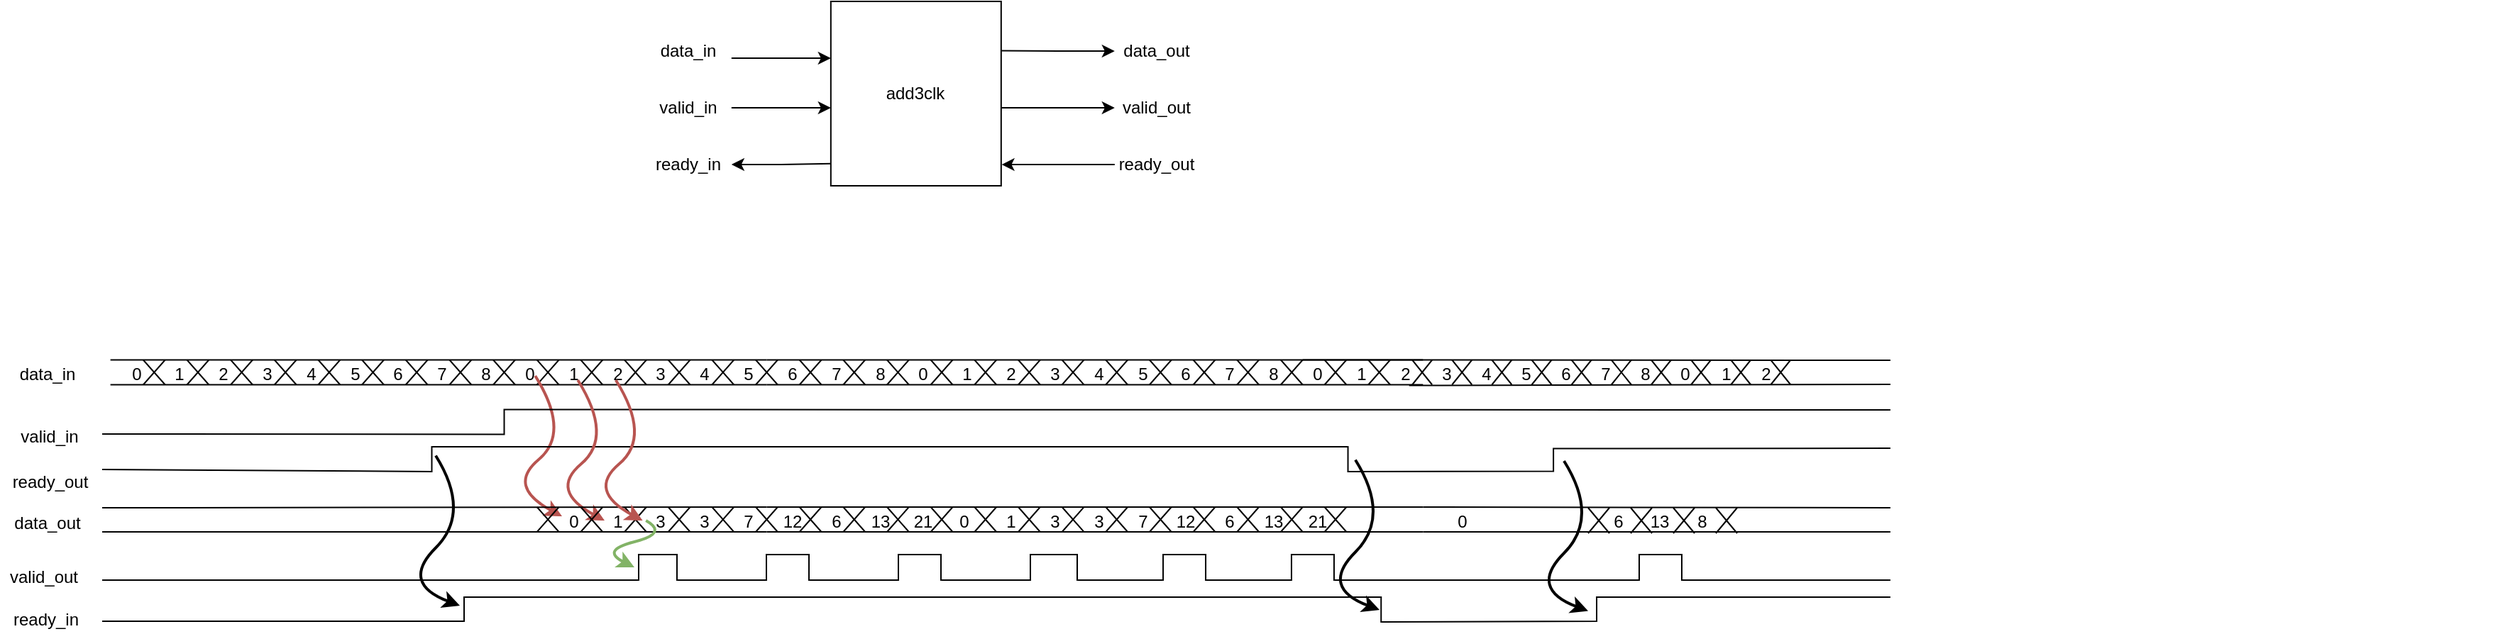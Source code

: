 <mxfile version="19.0.3" type="device"><diagram id="CS7CT7ABYvmSzE9T1Z05" name="Page-1"><mxGraphModel dx="1422" dy="865" grid="1" gridSize="3" guides="1" tooltips="1" connect="1" arrows="1" fold="1" page="1" pageScale="1" pageWidth="827" pageHeight="1169" math="0" shadow="0"><root><mxCell id="0"/><mxCell id="1" parent="0"/><mxCell id="3bCdkIP2HM_lmxNkNUR--1" value="add3clk" style="rounded=0;whiteSpace=wrap;html=1;" parent="1" vertex="1"><mxGeometry x="765.41" y="66" width="120" height="130" as="geometry"/></mxCell><mxCell id="3bCdkIP2HM_lmxNkNUR--2" value="" style="edgeStyle=orthogonalEdgeStyle;rounded=0;orthogonalLoop=1;jettySize=auto;html=1;" parent="1" source="3bCdkIP2HM_lmxNkNUR--3" edge="1"><mxGeometry relative="1" as="geometry"><mxPoint x="765.41" y="106" as="targetPoint"/><Array as="points"><mxPoint x="765.41" y="106"/></Array></mxGeometry></mxCell><mxCell id="3bCdkIP2HM_lmxNkNUR--3" value="data_in" style="text;html=1;strokeColor=none;fillColor=none;align=center;verticalAlign=middle;whiteSpace=wrap;rounded=0;" parent="1" vertex="1"><mxGeometry x="635.41" y="86" width="60" height="30" as="geometry"/></mxCell><mxCell id="3bCdkIP2HM_lmxNkNUR--4" value="" style="edgeStyle=orthogonalEdgeStyle;rounded=0;orthogonalLoop=1;jettySize=auto;html=1;" parent="1" source="3bCdkIP2HM_lmxNkNUR--5" target="3bCdkIP2HM_lmxNkNUR--1" edge="1"><mxGeometry relative="1" as="geometry"><Array as="points"><mxPoint x="725.41" y="141"/><mxPoint x="725.41" y="141"/></Array></mxGeometry></mxCell><mxCell id="3bCdkIP2HM_lmxNkNUR--5" value="valid_in" style="text;html=1;strokeColor=none;fillColor=none;align=center;verticalAlign=middle;whiteSpace=wrap;rounded=0;" parent="1" vertex="1"><mxGeometry x="635.41" y="126" width="60" height="30" as="geometry"/></mxCell><mxCell id="3bCdkIP2HM_lmxNkNUR--6" value="" style="edgeStyle=orthogonalEdgeStyle;rounded=0;orthogonalLoop=1;jettySize=auto;html=1;entryX=0;entryY=0.88;entryDx=0;entryDy=0;entryPerimeter=0;startArrow=classic;startFill=1;endArrow=none;endFill=0;" parent="1" source="3bCdkIP2HM_lmxNkNUR--7" target="3bCdkIP2HM_lmxNkNUR--1" edge="1"><mxGeometry relative="1" as="geometry"/></mxCell><mxCell id="3bCdkIP2HM_lmxNkNUR--7" value="ready_in" style="text;html=1;strokeColor=none;fillColor=none;align=center;verticalAlign=middle;whiteSpace=wrap;rounded=0;" parent="1" vertex="1"><mxGeometry x="635.41" y="166" width="60" height="30" as="geometry"/></mxCell><mxCell id="3bCdkIP2HM_lmxNkNUR--8" value="" style="edgeStyle=orthogonalEdgeStyle;rounded=0;orthogonalLoop=1;jettySize=auto;html=1;startArrow=classic;startFill=1;endArrow=none;endFill=0;entryX=1.003;entryY=0.267;entryDx=0;entryDy=0;entryPerimeter=0;" parent="1" source="3bCdkIP2HM_lmxNkNUR--9" target="3bCdkIP2HM_lmxNkNUR--1" edge="1"><mxGeometry relative="1" as="geometry"><Array as="points"/></mxGeometry></mxCell><mxCell id="3bCdkIP2HM_lmxNkNUR--9" value="data_out" style="text;html=1;strokeColor=none;fillColor=none;align=center;verticalAlign=middle;whiteSpace=wrap;rounded=0;" parent="1" vertex="1"><mxGeometry x="965.41" y="86" width="60" height="30" as="geometry"/></mxCell><mxCell id="3bCdkIP2HM_lmxNkNUR--10" value="" style="edgeStyle=orthogonalEdgeStyle;rounded=0;orthogonalLoop=1;jettySize=auto;html=1;startArrow=classic;startFill=1;endArrow=none;endFill=0;" parent="1" source="3bCdkIP2HM_lmxNkNUR--11" target="3bCdkIP2HM_lmxNkNUR--1" edge="1"><mxGeometry relative="1" as="geometry"><Array as="points"><mxPoint x="895.41" y="141"/><mxPoint x="895.41" y="141"/></Array></mxGeometry></mxCell><mxCell id="3bCdkIP2HM_lmxNkNUR--11" value="valid_out" style="text;html=1;strokeColor=none;fillColor=none;align=center;verticalAlign=middle;whiteSpace=wrap;rounded=0;" parent="1" vertex="1"><mxGeometry x="965.41" y="126" width="60" height="30" as="geometry"/></mxCell><mxCell id="3bCdkIP2HM_lmxNkNUR--12" value="" style="edgeStyle=orthogonalEdgeStyle;rounded=0;orthogonalLoop=1;jettySize=auto;html=1;startArrow=none;startFill=0;endArrow=classic;endFill=1;entryX=1.003;entryY=0.885;entryDx=0;entryDy=0;entryPerimeter=0;" parent="1" source="3bCdkIP2HM_lmxNkNUR--13" target="3bCdkIP2HM_lmxNkNUR--1" edge="1"><mxGeometry relative="1" as="geometry"/></mxCell><mxCell id="3bCdkIP2HM_lmxNkNUR--13" value="ready_out" style="text;html=1;strokeColor=none;fillColor=none;align=center;verticalAlign=middle;whiteSpace=wrap;rounded=0;" parent="1" vertex="1"><mxGeometry x="965.41" y="166" width="60" height="30" as="geometry"/></mxCell><mxCell id="3bCdkIP2HM_lmxNkNUR--14" value="" style="group" parent="1" vertex="1" connectable="0"><mxGeometry x="257.803" y="318.75" width="924.841" height="78.75" as="geometry"/></mxCell><mxCell id="3bCdkIP2HM_lmxNkNUR--15" value="" style="endArrow=none;html=1;rounded=0;" parent="3bCdkIP2HM_lmxNkNUR--14" edge="1"><mxGeometry width="50" height="50" relative="1" as="geometry"><mxPoint y="17.5" as="sourcePoint"/><mxPoint x="462.42" y="17.5" as="targetPoint"/></mxGeometry></mxCell><mxCell id="3bCdkIP2HM_lmxNkNUR--16" value="" style="endArrow=none;html=1;rounded=0;" parent="3bCdkIP2HM_lmxNkNUR--14" edge="1"><mxGeometry width="50" height="50" relative="1" as="geometry"><mxPoint as="sourcePoint"/><mxPoint x="462.42" as="targetPoint"/></mxGeometry></mxCell><mxCell id="3bCdkIP2HM_lmxNkNUR--17" value="" style="group" parent="3bCdkIP2HM_lmxNkNUR--14" vertex="1" connectable="0"><mxGeometry x="7.707" width="917.134" height="78.75" as="geometry"/></mxCell><mxCell id="3bCdkIP2HM_lmxNkNUR--18" value="" style="group" parent="3bCdkIP2HM_lmxNkNUR--17" vertex="1" connectable="0"><mxGeometry x="15.414" width="15.414" height="17.5" as="geometry"/></mxCell><mxCell id="3bCdkIP2HM_lmxNkNUR--19" value="" style="endArrow=none;html=1;rounded=0;" parent="3bCdkIP2HM_lmxNkNUR--18" edge="1"><mxGeometry width="50" height="50" relative="1" as="geometry"><mxPoint as="sourcePoint"/><mxPoint x="15.414" y="17.5" as="targetPoint"/></mxGeometry></mxCell><mxCell id="3bCdkIP2HM_lmxNkNUR--20" value="" style="endArrow=none;html=1;rounded=0;" parent="3bCdkIP2HM_lmxNkNUR--18" edge="1"><mxGeometry width="50" height="50" relative="1" as="geometry"><mxPoint y="17.5" as="sourcePoint"/><mxPoint x="15.414" as="targetPoint"/></mxGeometry></mxCell><mxCell id="3bCdkIP2HM_lmxNkNUR--21" value="" style="group" parent="3bCdkIP2HM_lmxNkNUR--17" vertex="1" connectable="0"><mxGeometry x="46.242" width="15.414" height="17.5" as="geometry"/></mxCell><mxCell id="3bCdkIP2HM_lmxNkNUR--22" value="" style="endArrow=none;html=1;rounded=0;" parent="3bCdkIP2HM_lmxNkNUR--21" edge="1"><mxGeometry width="50" height="50" relative="1" as="geometry"><mxPoint as="sourcePoint"/><mxPoint x="15.414" y="17.5" as="targetPoint"/></mxGeometry></mxCell><mxCell id="3bCdkIP2HM_lmxNkNUR--23" value="" style="endArrow=none;html=1;rounded=0;" parent="3bCdkIP2HM_lmxNkNUR--21" edge="1"><mxGeometry width="50" height="50" relative="1" as="geometry"><mxPoint y="17.5" as="sourcePoint"/><mxPoint x="15.414" as="targetPoint"/></mxGeometry></mxCell><mxCell id="3bCdkIP2HM_lmxNkNUR--24" value="" style="group" parent="3bCdkIP2HM_lmxNkNUR--17" vertex="1" connectable="0"><mxGeometry x="77.07" width="15.414" height="17.5" as="geometry"/></mxCell><mxCell id="3bCdkIP2HM_lmxNkNUR--25" value="" style="endArrow=none;html=1;rounded=0;" parent="3bCdkIP2HM_lmxNkNUR--24" edge="1"><mxGeometry width="50" height="50" relative="1" as="geometry"><mxPoint as="sourcePoint"/><mxPoint x="15.414" y="17.5" as="targetPoint"/></mxGeometry></mxCell><mxCell id="3bCdkIP2HM_lmxNkNUR--26" value="" style="endArrow=none;html=1;rounded=0;" parent="3bCdkIP2HM_lmxNkNUR--24" edge="1"><mxGeometry width="50" height="50" relative="1" as="geometry"><mxPoint y="17.5" as="sourcePoint"/><mxPoint x="15.414" as="targetPoint"/></mxGeometry></mxCell><mxCell id="3bCdkIP2HM_lmxNkNUR--27" value="" style="group" parent="3bCdkIP2HM_lmxNkNUR--17" vertex="1" connectable="0"><mxGeometry x="138.726" width="30.828" height="17.5" as="geometry"/></mxCell><mxCell id="3bCdkIP2HM_lmxNkNUR--28" value="" style="endArrow=none;html=1;rounded=0;" parent="3bCdkIP2HM_lmxNkNUR--27" edge="1"><mxGeometry width="50" height="50" relative="1" as="geometry"><mxPoint as="sourcePoint"/><mxPoint x="15.414" y="17.5" as="targetPoint"/></mxGeometry></mxCell><mxCell id="3bCdkIP2HM_lmxNkNUR--29" value="" style="endArrow=none;html=1;rounded=0;" parent="3bCdkIP2HM_lmxNkNUR--27" edge="1"><mxGeometry width="50" height="50" relative="1" as="geometry"><mxPoint y="17.5" as="sourcePoint"/><mxPoint x="15.414" as="targetPoint"/></mxGeometry></mxCell><mxCell id="3bCdkIP2HM_lmxNkNUR--30" value="5" style="text;html=1;align=center;verticalAlign=middle;resizable=0;points=[];autosize=1;strokeColor=none;fillColor=none;" parent="3bCdkIP2HM_lmxNkNUR--27" vertex="1"><mxGeometry x="15.414" width="20" height="20" as="geometry"/></mxCell><mxCell id="3bCdkIP2HM_lmxNkNUR--31" value="" style="group" parent="3bCdkIP2HM_lmxNkNUR--17" vertex="1" connectable="0"><mxGeometry x="107.898" width="15.414" height="17.5" as="geometry"/></mxCell><mxCell id="3bCdkIP2HM_lmxNkNUR--32" value="" style="endArrow=none;html=1;rounded=0;" parent="3bCdkIP2HM_lmxNkNUR--31" edge="1"><mxGeometry width="50" height="50" relative="1" as="geometry"><mxPoint as="sourcePoint"/><mxPoint x="15.414" y="17.5" as="targetPoint"/></mxGeometry></mxCell><mxCell id="3bCdkIP2HM_lmxNkNUR--33" value="" style="endArrow=none;html=1;rounded=0;" parent="3bCdkIP2HM_lmxNkNUR--31" edge="1"><mxGeometry width="50" height="50" relative="1" as="geometry"><mxPoint y="17.5" as="sourcePoint"/><mxPoint x="15.414" as="targetPoint"/></mxGeometry></mxCell><mxCell id="3bCdkIP2HM_lmxNkNUR--34" value="" style="group" parent="3bCdkIP2HM_lmxNkNUR--17" vertex="1" connectable="0"><mxGeometry x="200.382" width="15.414" height="17.5" as="geometry"/></mxCell><mxCell id="3bCdkIP2HM_lmxNkNUR--35" value="" style="endArrow=none;html=1;rounded=0;" parent="3bCdkIP2HM_lmxNkNUR--34" edge="1"><mxGeometry width="50" height="50" relative="1" as="geometry"><mxPoint as="sourcePoint"/><mxPoint x="15.414" y="17.5" as="targetPoint"/></mxGeometry></mxCell><mxCell id="3bCdkIP2HM_lmxNkNUR--36" value="" style="endArrow=none;html=1;rounded=0;" parent="3bCdkIP2HM_lmxNkNUR--34" edge="1"><mxGeometry width="50" height="50" relative="1" as="geometry"><mxPoint y="17.5" as="sourcePoint"/><mxPoint x="15.414" as="targetPoint"/></mxGeometry></mxCell><mxCell id="3bCdkIP2HM_lmxNkNUR--37" value="" style="group" parent="3bCdkIP2HM_lmxNkNUR--17" vertex="1" connectable="0"><mxGeometry x="169.554" width="15.414" height="17.5" as="geometry"/></mxCell><mxCell id="3bCdkIP2HM_lmxNkNUR--38" value="" style="endArrow=none;html=1;rounded=0;" parent="3bCdkIP2HM_lmxNkNUR--37" edge="1"><mxGeometry width="50" height="50" relative="1" as="geometry"><mxPoint as="sourcePoint"/><mxPoint x="15.414" y="17.5" as="targetPoint"/></mxGeometry></mxCell><mxCell id="3bCdkIP2HM_lmxNkNUR--39" value="" style="endArrow=none;html=1;rounded=0;" parent="3bCdkIP2HM_lmxNkNUR--37" edge="1"><mxGeometry width="50" height="50" relative="1" as="geometry"><mxPoint y="17.5" as="sourcePoint"/><mxPoint x="15.414" as="targetPoint"/></mxGeometry></mxCell><mxCell id="3bCdkIP2HM_lmxNkNUR--40" value="" style="group" parent="3bCdkIP2HM_lmxNkNUR--17" vertex="1" connectable="0"><mxGeometry x="262.038" width="15.414" height="17.5" as="geometry"/></mxCell><mxCell id="3bCdkIP2HM_lmxNkNUR--41" value="" style="endArrow=none;html=1;rounded=0;" parent="3bCdkIP2HM_lmxNkNUR--40" edge="1"><mxGeometry width="50" height="50" relative="1" as="geometry"><mxPoint as="sourcePoint"/><mxPoint x="15.414" y="17.5" as="targetPoint"/></mxGeometry></mxCell><mxCell id="3bCdkIP2HM_lmxNkNUR--42" value="" style="endArrow=none;html=1;rounded=0;" parent="3bCdkIP2HM_lmxNkNUR--40" edge="1"><mxGeometry width="50" height="50" relative="1" as="geometry"><mxPoint y="17.5" as="sourcePoint"/><mxPoint x="15.414" as="targetPoint"/></mxGeometry></mxCell><mxCell id="3bCdkIP2HM_lmxNkNUR--43" value="" style="group" parent="3bCdkIP2HM_lmxNkNUR--17" vertex="1" connectable="0"><mxGeometry x="231.21" width="15.414" height="17.5" as="geometry"/></mxCell><mxCell id="3bCdkIP2HM_lmxNkNUR--44" value="" style="endArrow=none;html=1;rounded=0;" parent="3bCdkIP2HM_lmxNkNUR--43" edge="1"><mxGeometry width="50" height="50" relative="1" as="geometry"><mxPoint as="sourcePoint"/><mxPoint x="15.414" y="17.5" as="targetPoint"/></mxGeometry></mxCell><mxCell id="3bCdkIP2HM_lmxNkNUR--45" value="" style="endArrow=none;html=1;rounded=0;" parent="3bCdkIP2HM_lmxNkNUR--43" edge="1"><mxGeometry width="50" height="50" relative="1" as="geometry"><mxPoint y="17.5" as="sourcePoint"/><mxPoint x="15.414" as="targetPoint"/></mxGeometry></mxCell><mxCell id="3bCdkIP2HM_lmxNkNUR--46" value="" style="group" parent="3bCdkIP2HM_lmxNkNUR--17" vertex="1" connectable="0"><mxGeometry x="292.866" width="15.414" height="17.5" as="geometry"/></mxCell><mxCell id="3bCdkIP2HM_lmxNkNUR--47" value="" style="endArrow=none;html=1;rounded=0;" parent="3bCdkIP2HM_lmxNkNUR--46" edge="1"><mxGeometry width="50" height="50" relative="1" as="geometry"><mxPoint as="sourcePoint"/><mxPoint x="15.414" y="17.5" as="targetPoint"/></mxGeometry></mxCell><mxCell id="3bCdkIP2HM_lmxNkNUR--48" value="" style="endArrow=none;html=1;rounded=0;" parent="3bCdkIP2HM_lmxNkNUR--46" edge="1"><mxGeometry width="50" height="50" relative="1" as="geometry"><mxPoint y="17.5" as="sourcePoint"/><mxPoint x="15.414" as="targetPoint"/></mxGeometry></mxCell><mxCell id="3bCdkIP2HM_lmxNkNUR--49" value="" style="group" parent="3bCdkIP2HM_lmxNkNUR--17" vertex="1" connectable="0"><mxGeometry x="323.694" width="15.414" height="17.5" as="geometry"/></mxCell><mxCell id="3bCdkIP2HM_lmxNkNUR--50" value="" style="endArrow=none;html=1;rounded=0;" parent="3bCdkIP2HM_lmxNkNUR--49" edge="1"><mxGeometry width="50" height="50" relative="1" as="geometry"><mxPoint as="sourcePoint"/><mxPoint x="15.414" y="17.5" as="targetPoint"/></mxGeometry></mxCell><mxCell id="3bCdkIP2HM_lmxNkNUR--51" value="" style="endArrow=none;html=1;rounded=0;" parent="3bCdkIP2HM_lmxNkNUR--49" edge="1"><mxGeometry width="50" height="50" relative="1" as="geometry"><mxPoint y="17.5" as="sourcePoint"/><mxPoint x="15.414" as="targetPoint"/></mxGeometry></mxCell><mxCell id="3bCdkIP2HM_lmxNkNUR--52" value="" style="group" parent="3bCdkIP2HM_lmxNkNUR--17" vertex="1" connectable="0"><mxGeometry x="354.522" width="15.414" height="17.5" as="geometry"/></mxCell><mxCell id="3bCdkIP2HM_lmxNkNUR--53" value="" style="endArrow=none;html=1;rounded=0;" parent="3bCdkIP2HM_lmxNkNUR--52" edge="1"><mxGeometry width="50" height="50" relative="1" as="geometry"><mxPoint as="sourcePoint"/><mxPoint x="15.414" y="17.5" as="targetPoint"/></mxGeometry></mxCell><mxCell id="3bCdkIP2HM_lmxNkNUR--54" value="" style="endArrow=none;html=1;rounded=0;" parent="3bCdkIP2HM_lmxNkNUR--52" edge="1"><mxGeometry width="50" height="50" relative="1" as="geometry"><mxPoint y="17.5" as="sourcePoint"/><mxPoint x="15.414" as="targetPoint"/></mxGeometry></mxCell><mxCell id="3bCdkIP2HM_lmxNkNUR--55" value="" style="group" parent="3bCdkIP2HM_lmxNkNUR--17" vertex="1" connectable="0"><mxGeometry x="385.35" width="15.414" height="17.5" as="geometry"/></mxCell><mxCell id="3bCdkIP2HM_lmxNkNUR--56" value="" style="endArrow=none;html=1;rounded=0;" parent="3bCdkIP2HM_lmxNkNUR--55" edge="1"><mxGeometry width="50" height="50" relative="1" as="geometry"><mxPoint as="sourcePoint"/><mxPoint x="15.414" y="17.5" as="targetPoint"/></mxGeometry></mxCell><mxCell id="3bCdkIP2HM_lmxNkNUR--57" value="" style="endArrow=none;html=1;rounded=0;" parent="3bCdkIP2HM_lmxNkNUR--55" edge="1"><mxGeometry width="50" height="50" relative="1" as="geometry"><mxPoint y="17.5" as="sourcePoint"/><mxPoint x="15.414" as="targetPoint"/></mxGeometry></mxCell><mxCell id="3bCdkIP2HM_lmxNkNUR--58" value="" style="group" parent="3bCdkIP2HM_lmxNkNUR--17" vertex="1" connectable="0"><mxGeometry x="416.178" width="15.414" height="17.5" as="geometry"/></mxCell><mxCell id="3bCdkIP2HM_lmxNkNUR--59" value="" style="endArrow=none;html=1;rounded=0;" parent="3bCdkIP2HM_lmxNkNUR--58" edge="1"><mxGeometry width="50" height="50" relative="1" as="geometry"><mxPoint as="sourcePoint"/><mxPoint x="15.414" y="17.5" as="targetPoint"/></mxGeometry></mxCell><mxCell id="3bCdkIP2HM_lmxNkNUR--60" value="" style="endArrow=none;html=1;rounded=0;" parent="3bCdkIP2HM_lmxNkNUR--58" edge="1"><mxGeometry width="50" height="50" relative="1" as="geometry"><mxPoint y="17.5" as="sourcePoint"/><mxPoint x="15.414" as="targetPoint"/></mxGeometry></mxCell><mxCell id="3bCdkIP2HM_lmxNkNUR--61" value="0" style="text;html=1;align=center;verticalAlign=middle;resizable=0;points=[];autosize=1;strokeColor=none;fillColor=none;" parent="3bCdkIP2HM_lmxNkNUR--17" vertex="1"><mxGeometry width="20" height="20" as="geometry"/></mxCell><mxCell id="3bCdkIP2HM_lmxNkNUR--62" value="1" style="text;html=1;align=center;verticalAlign=middle;resizable=0;points=[];autosize=1;strokeColor=none;fillColor=none;" parent="3bCdkIP2HM_lmxNkNUR--17" vertex="1"><mxGeometry x="30.828" width="20" height="20" as="geometry"/></mxCell><mxCell id="3bCdkIP2HM_lmxNkNUR--63" value="2" style="text;html=1;align=center;verticalAlign=middle;resizable=0;points=[];autosize=1;strokeColor=none;fillColor=none;" parent="3bCdkIP2HM_lmxNkNUR--17" vertex="1"><mxGeometry x="61.656" width="20" height="20" as="geometry"/></mxCell><mxCell id="3bCdkIP2HM_lmxNkNUR--64" value="3" style="text;html=1;align=center;verticalAlign=middle;resizable=0;points=[];autosize=1;strokeColor=none;fillColor=none;" parent="3bCdkIP2HM_lmxNkNUR--17" vertex="1"><mxGeometry x="92.484" width="20" height="20" as="geometry"/></mxCell><mxCell id="3bCdkIP2HM_lmxNkNUR--65" value="4" style="text;html=1;align=center;verticalAlign=middle;resizable=0;points=[];autosize=1;strokeColor=none;fillColor=none;" parent="3bCdkIP2HM_lmxNkNUR--17" vertex="1"><mxGeometry x="123.312" width="20" height="20" as="geometry"/></mxCell><mxCell id="3bCdkIP2HM_lmxNkNUR--66" value="6" style="text;html=1;align=center;verticalAlign=middle;resizable=0;points=[];autosize=1;strokeColor=none;fillColor=none;" parent="3bCdkIP2HM_lmxNkNUR--17" vertex="1"><mxGeometry x="184.968" width="20" height="20" as="geometry"/></mxCell><mxCell id="3bCdkIP2HM_lmxNkNUR--67" value="7" style="text;html=1;align=center;verticalAlign=middle;resizable=0;points=[];autosize=1;strokeColor=none;fillColor=none;" parent="3bCdkIP2HM_lmxNkNUR--17" vertex="1"><mxGeometry x="215.796" width="20" height="20" as="geometry"/></mxCell><mxCell id="3bCdkIP2HM_lmxNkNUR--68" value="8" style="text;html=1;align=center;verticalAlign=middle;resizable=0;points=[];autosize=1;strokeColor=none;fillColor=none;" parent="3bCdkIP2HM_lmxNkNUR--17" vertex="1"><mxGeometry x="246.624" width="20" height="20" as="geometry"/></mxCell><mxCell id="3bCdkIP2HM_lmxNkNUR--69" value="0" style="text;html=1;align=center;verticalAlign=middle;resizable=0;points=[];autosize=1;strokeColor=none;fillColor=none;" parent="3bCdkIP2HM_lmxNkNUR--17" vertex="1"><mxGeometry x="277.452" width="20" height="20" as="geometry"/></mxCell><mxCell id="3bCdkIP2HM_lmxNkNUR--70" value="1" style="text;html=1;align=center;verticalAlign=middle;resizable=0;points=[];autosize=1;strokeColor=none;fillColor=none;" parent="3bCdkIP2HM_lmxNkNUR--17" vertex="1"><mxGeometry x="308.28" width="20" height="20" as="geometry"/></mxCell><mxCell id="3bCdkIP2HM_lmxNkNUR--71" value="2" style="text;html=1;align=center;verticalAlign=middle;resizable=0;points=[];autosize=1;strokeColor=none;fillColor=none;" parent="3bCdkIP2HM_lmxNkNUR--17" vertex="1"><mxGeometry x="339.108" width="20" height="20" as="geometry"/></mxCell><mxCell id="3bCdkIP2HM_lmxNkNUR--72" value="3" style="text;html=1;align=center;verticalAlign=middle;resizable=0;points=[];autosize=1;strokeColor=none;fillColor=none;" parent="3bCdkIP2HM_lmxNkNUR--17" vertex="1"><mxGeometry x="369.936" width="20" height="20" as="geometry"/></mxCell><mxCell id="3bCdkIP2HM_lmxNkNUR--73" value="4" style="text;html=1;align=center;verticalAlign=middle;resizable=0;points=[];autosize=1;strokeColor=none;fillColor=none;" parent="3bCdkIP2HM_lmxNkNUR--17" vertex="1"><mxGeometry x="400.764" width="20" height="20" as="geometry"/></mxCell><mxCell id="3bCdkIP2HM_lmxNkNUR--74" value="5" style="text;html=1;align=center;verticalAlign=middle;resizable=0;points=[];autosize=1;strokeColor=none;fillColor=none;" parent="3bCdkIP2HM_lmxNkNUR--17" vertex="1"><mxGeometry x="431.592" width="20" height="20" as="geometry"/></mxCell><mxCell id="3bCdkIP2HM_lmxNkNUR--75" value="" style="endArrow=none;html=1;rounded=0;" parent="3bCdkIP2HM_lmxNkNUR--17" edge="1"><mxGeometry width="50" height="50" relative="1" as="geometry"><mxPoint x="454.713" y="17.5" as="sourcePoint"/><mxPoint x="917.134" y="17.5" as="targetPoint"/></mxGeometry></mxCell><mxCell id="3bCdkIP2HM_lmxNkNUR--76" value="" style="endArrow=none;html=1;rounded=0;" parent="3bCdkIP2HM_lmxNkNUR--17" edge="1"><mxGeometry width="50" height="50" relative="1" as="geometry"><mxPoint x="454.713" as="sourcePoint"/><mxPoint x="917.134" as="targetPoint"/></mxGeometry></mxCell><mxCell id="3bCdkIP2HM_lmxNkNUR--77" value="" style="group" parent="3bCdkIP2HM_lmxNkNUR--17" vertex="1" connectable="0"><mxGeometry x="477.834" width="15.414" height="17.5" as="geometry"/></mxCell><mxCell id="3bCdkIP2HM_lmxNkNUR--78" value="" style="endArrow=none;html=1;rounded=0;" parent="3bCdkIP2HM_lmxNkNUR--77" edge="1"><mxGeometry width="50" height="50" relative="1" as="geometry"><mxPoint as="sourcePoint"/><mxPoint x="15.414" y="17.5" as="targetPoint"/></mxGeometry></mxCell><mxCell id="3bCdkIP2HM_lmxNkNUR--79" value="" style="endArrow=none;html=1;rounded=0;" parent="3bCdkIP2HM_lmxNkNUR--77" edge="1"><mxGeometry width="50" height="50" relative="1" as="geometry"><mxPoint y="17.5" as="sourcePoint"/><mxPoint x="15.414" as="targetPoint"/></mxGeometry></mxCell><mxCell id="3bCdkIP2HM_lmxNkNUR--80" value="" style="group" parent="3bCdkIP2HM_lmxNkNUR--17" vertex="1" connectable="0"><mxGeometry x="508.662" width="15.414" height="17.5" as="geometry"/></mxCell><mxCell id="3bCdkIP2HM_lmxNkNUR--81" value="" style="endArrow=none;html=1;rounded=0;" parent="3bCdkIP2HM_lmxNkNUR--80" edge="1"><mxGeometry width="50" height="50" relative="1" as="geometry"><mxPoint as="sourcePoint"/><mxPoint x="15.414" y="17.5" as="targetPoint"/></mxGeometry></mxCell><mxCell id="3bCdkIP2HM_lmxNkNUR--82" value="" style="endArrow=none;html=1;rounded=0;" parent="3bCdkIP2HM_lmxNkNUR--80" edge="1"><mxGeometry width="50" height="50" relative="1" as="geometry"><mxPoint y="17.5" as="sourcePoint"/><mxPoint x="15.414" as="targetPoint"/></mxGeometry></mxCell><mxCell id="3bCdkIP2HM_lmxNkNUR--83" value="" style="group" parent="3bCdkIP2HM_lmxNkNUR--17" vertex="1" connectable="0"><mxGeometry x="539.49" width="15.414" height="17.5" as="geometry"/></mxCell><mxCell id="3bCdkIP2HM_lmxNkNUR--84" value="" style="endArrow=none;html=1;rounded=0;" parent="3bCdkIP2HM_lmxNkNUR--83" edge="1"><mxGeometry width="50" height="50" relative="1" as="geometry"><mxPoint as="sourcePoint"/><mxPoint x="15.414" y="17.5" as="targetPoint"/></mxGeometry></mxCell><mxCell id="3bCdkIP2HM_lmxNkNUR--85" value="" style="endArrow=none;html=1;rounded=0;" parent="3bCdkIP2HM_lmxNkNUR--83" edge="1"><mxGeometry width="50" height="50" relative="1" as="geometry"><mxPoint y="17.5" as="sourcePoint"/><mxPoint x="15.414" as="targetPoint"/></mxGeometry></mxCell><mxCell id="3bCdkIP2HM_lmxNkNUR--86" value="" style="group;strokeWidth=1;" parent="3bCdkIP2HM_lmxNkNUR--17" vertex="1" connectable="0"><mxGeometry x="601.146" width="223.503" height="78.75" as="geometry"/></mxCell><mxCell id="3bCdkIP2HM_lmxNkNUR--87" value="" style="endArrow=none;html=1;rounded=0;" parent="3bCdkIP2HM_lmxNkNUR--86" edge="1"><mxGeometry width="50" height="50" relative="1" as="geometry"><mxPoint as="sourcePoint"/><mxPoint x="15.414" y="17.5" as="targetPoint"/></mxGeometry></mxCell><mxCell id="3bCdkIP2HM_lmxNkNUR--88" value="" style="endArrow=none;html=1;rounded=0;" parent="3bCdkIP2HM_lmxNkNUR--86" edge="1"><mxGeometry width="50" height="50" relative="1" as="geometry"><mxPoint y="17.5" as="sourcePoint"/><mxPoint x="15.414" as="targetPoint"/></mxGeometry></mxCell><mxCell id="3bCdkIP2HM_lmxNkNUR--89" value="2" style="text;html=1;align=center;verticalAlign=middle;resizable=0;points=[];autosize=1;strokeColor=none;fillColor=none;" parent="3bCdkIP2HM_lmxNkNUR--86" vertex="1"><mxGeometry x="15.414" width="20" height="20" as="geometry"/></mxCell><mxCell id="3bCdkIP2HM_lmxNkNUR--91" value="" style="group" parent="3bCdkIP2HM_lmxNkNUR--17" vertex="1" connectable="0"><mxGeometry x="570.318" width="15.414" height="17.5" as="geometry"/></mxCell><mxCell id="3bCdkIP2HM_lmxNkNUR--92" value="" style="endArrow=none;html=1;rounded=0;" parent="3bCdkIP2HM_lmxNkNUR--91" edge="1"><mxGeometry width="50" height="50" relative="1" as="geometry"><mxPoint as="sourcePoint"/><mxPoint x="15.414" y="17.5" as="targetPoint"/></mxGeometry></mxCell><mxCell id="3bCdkIP2HM_lmxNkNUR--93" value="" style="endArrow=none;html=1;rounded=0;" parent="3bCdkIP2HM_lmxNkNUR--91" edge="1"><mxGeometry width="50" height="50" relative="1" as="geometry"><mxPoint y="17.5" as="sourcePoint"/><mxPoint x="15.414" as="targetPoint"/></mxGeometry></mxCell><mxCell id="3bCdkIP2HM_lmxNkNUR--94" value="" style="group" parent="3bCdkIP2HM_lmxNkNUR--17" vertex="1" connectable="0"><mxGeometry x="662.803" width="15.414" height="17.5" as="geometry"/></mxCell><mxCell id="3bCdkIP2HM_lmxNkNUR--95" value="" style="endArrow=none;html=1;rounded=0;" parent="3bCdkIP2HM_lmxNkNUR--94" edge="1"><mxGeometry width="50" height="50" relative="1" as="geometry"><mxPoint as="sourcePoint"/><mxPoint x="15.414" y="17.5" as="targetPoint"/></mxGeometry></mxCell><mxCell id="3bCdkIP2HM_lmxNkNUR--96" value="" style="endArrow=none;html=1;rounded=0;" parent="3bCdkIP2HM_lmxNkNUR--94" edge="1"><mxGeometry width="50" height="50" relative="1" as="geometry"><mxPoint y="17.5" as="sourcePoint"/><mxPoint x="15.414" as="targetPoint"/></mxGeometry></mxCell><mxCell id="3bCdkIP2HM_lmxNkNUR--97" value="" style="group" parent="3bCdkIP2HM_lmxNkNUR--17" vertex="1" connectable="0"><mxGeometry x="631.975" width="15.414" height="17.5" as="geometry"/></mxCell><mxCell id="3bCdkIP2HM_lmxNkNUR--98" value="" style="endArrow=none;html=1;rounded=0;" parent="3bCdkIP2HM_lmxNkNUR--97" edge="1"><mxGeometry width="50" height="50" relative="1" as="geometry"><mxPoint as="sourcePoint"/><mxPoint x="15.414" y="17.5" as="targetPoint"/></mxGeometry></mxCell><mxCell id="3bCdkIP2HM_lmxNkNUR--99" value="" style="endArrow=none;html=1;rounded=0;" parent="3bCdkIP2HM_lmxNkNUR--97" edge="1"><mxGeometry width="50" height="50" relative="1" as="geometry"><mxPoint y="17.5" as="sourcePoint"/><mxPoint x="15.414" as="targetPoint"/></mxGeometry></mxCell><mxCell id="3bCdkIP2HM_lmxNkNUR--100" value="" style="group" parent="3bCdkIP2HM_lmxNkNUR--17" vertex="1" connectable="0"><mxGeometry x="724.459" width="15.414" height="17.5" as="geometry"/></mxCell><mxCell id="3bCdkIP2HM_lmxNkNUR--101" value="" style="endArrow=none;html=1;rounded=0;" parent="3bCdkIP2HM_lmxNkNUR--100" edge="1"><mxGeometry width="50" height="50" relative="1" as="geometry"><mxPoint as="sourcePoint"/><mxPoint x="15.414" y="17.5" as="targetPoint"/></mxGeometry></mxCell><mxCell id="3bCdkIP2HM_lmxNkNUR--102" value="" style="endArrow=none;html=1;rounded=0;" parent="3bCdkIP2HM_lmxNkNUR--100" edge="1"><mxGeometry width="50" height="50" relative="1" as="geometry"><mxPoint y="17.5" as="sourcePoint"/><mxPoint x="15.414" as="targetPoint"/></mxGeometry></mxCell><mxCell id="3bCdkIP2HM_lmxNkNUR--103" value="" style="group" parent="3bCdkIP2HM_lmxNkNUR--17" vertex="1" connectable="0"><mxGeometry x="693.631" width="15.414" height="17.5" as="geometry"/></mxCell><mxCell id="3bCdkIP2HM_lmxNkNUR--104" value="" style="endArrow=none;html=1;rounded=0;" parent="3bCdkIP2HM_lmxNkNUR--103" edge="1"><mxGeometry width="50" height="50" relative="1" as="geometry"><mxPoint as="sourcePoint"/><mxPoint x="15.414" y="17.5" as="targetPoint"/></mxGeometry></mxCell><mxCell id="3bCdkIP2HM_lmxNkNUR--105" value="" style="endArrow=none;html=1;rounded=0;" parent="3bCdkIP2HM_lmxNkNUR--103" edge="1"><mxGeometry width="50" height="50" relative="1" as="geometry"><mxPoint y="17.5" as="sourcePoint"/><mxPoint x="15.414" as="targetPoint"/></mxGeometry></mxCell><mxCell id="3bCdkIP2HM_lmxNkNUR--106" value="" style="group" parent="3bCdkIP2HM_lmxNkNUR--17" vertex="1" connectable="0"><mxGeometry x="755.287" width="15.414" height="17.5" as="geometry"/></mxCell><mxCell id="3bCdkIP2HM_lmxNkNUR--107" value="" style="endArrow=none;html=1;rounded=0;" parent="3bCdkIP2HM_lmxNkNUR--106" edge="1"><mxGeometry width="50" height="50" relative="1" as="geometry"><mxPoint as="sourcePoint"/><mxPoint x="15.414" y="17.5" as="targetPoint"/></mxGeometry></mxCell><mxCell id="3bCdkIP2HM_lmxNkNUR--108" value="" style="endArrow=none;html=1;rounded=0;" parent="3bCdkIP2HM_lmxNkNUR--106" edge="1"><mxGeometry width="50" height="50" relative="1" as="geometry"><mxPoint y="17.5" as="sourcePoint"/><mxPoint x="15.414" as="targetPoint"/></mxGeometry></mxCell><mxCell id="3bCdkIP2HM_lmxNkNUR--109" value="" style="group" parent="3bCdkIP2HM_lmxNkNUR--17" vertex="1" connectable="0"><mxGeometry x="786.115" width="15.414" height="17.5" as="geometry"/></mxCell><mxCell id="3bCdkIP2HM_lmxNkNUR--110" value="" style="endArrow=none;html=1;rounded=0;" parent="3bCdkIP2HM_lmxNkNUR--109" edge="1"><mxGeometry width="50" height="50" relative="1" as="geometry"><mxPoint as="sourcePoint"/><mxPoint x="15.414" y="17.5" as="targetPoint"/></mxGeometry></mxCell><mxCell id="3bCdkIP2HM_lmxNkNUR--111" value="" style="endArrow=none;html=1;rounded=0;" parent="3bCdkIP2HM_lmxNkNUR--109" edge="1"><mxGeometry width="50" height="50" relative="1" as="geometry"><mxPoint y="17.5" as="sourcePoint"/><mxPoint x="15.414" as="targetPoint"/></mxGeometry></mxCell><mxCell id="3bCdkIP2HM_lmxNkNUR--112" value="" style="group" parent="3bCdkIP2HM_lmxNkNUR--17" vertex="1" connectable="0"><mxGeometry x="816.943" width="15.414" height="17.5" as="geometry"/></mxCell><mxCell id="3bCdkIP2HM_lmxNkNUR--113" value="" style="endArrow=none;html=1;rounded=0;" parent="3bCdkIP2HM_lmxNkNUR--112" edge="1"><mxGeometry width="50" height="50" relative="1" as="geometry"><mxPoint as="sourcePoint"/><mxPoint x="15.414" y="17.5" as="targetPoint"/></mxGeometry></mxCell><mxCell id="3bCdkIP2HM_lmxNkNUR--114" value="" style="endArrow=none;html=1;rounded=0;" parent="3bCdkIP2HM_lmxNkNUR--112" edge="1"><mxGeometry width="50" height="50" relative="1" as="geometry"><mxPoint y="17.5" as="sourcePoint"/><mxPoint x="15.414" as="targetPoint"/></mxGeometry></mxCell><mxCell id="3bCdkIP2HM_lmxNkNUR--121" value="6" style="text;html=1;align=center;verticalAlign=middle;resizable=0;points=[];autosize=1;strokeColor=none;fillColor=none;" parent="3bCdkIP2HM_lmxNkNUR--17" vertex="1"><mxGeometry x="462.42" width="20" height="20" as="geometry"/></mxCell><mxCell id="3bCdkIP2HM_lmxNkNUR--122" value="7" style="text;html=1;align=center;verticalAlign=middle;resizable=0;points=[];autosize=1;strokeColor=none;fillColor=none;" parent="3bCdkIP2HM_lmxNkNUR--17" vertex="1"><mxGeometry x="493.248" width="20" height="20" as="geometry"/></mxCell><mxCell id="3bCdkIP2HM_lmxNkNUR--123" value="8" style="text;html=1;align=center;verticalAlign=middle;resizable=0;points=[];autosize=1;strokeColor=none;fillColor=none;" parent="3bCdkIP2HM_lmxNkNUR--17" vertex="1"><mxGeometry x="524.076" width="20" height="20" as="geometry"/></mxCell><mxCell id="3bCdkIP2HM_lmxNkNUR--124" value="0" style="text;html=1;align=center;verticalAlign=middle;resizable=0;points=[];autosize=1;strokeColor=none;fillColor=none;" parent="3bCdkIP2HM_lmxNkNUR--17" vertex="1"><mxGeometry x="554.904" width="20" height="20" as="geometry"/></mxCell><mxCell id="3bCdkIP2HM_lmxNkNUR--125" value="1" style="text;html=1;align=center;verticalAlign=middle;resizable=0;points=[];autosize=1;strokeColor=none;fillColor=none;" parent="3bCdkIP2HM_lmxNkNUR--17" vertex="1"><mxGeometry x="585.732" width="20" height="20" as="geometry"/></mxCell><mxCell id="3bCdkIP2HM_lmxNkNUR--126" value="3" style="text;html=1;align=center;verticalAlign=middle;resizable=0;points=[];autosize=1;strokeColor=none;fillColor=none;" parent="3bCdkIP2HM_lmxNkNUR--17" vertex="1"><mxGeometry x="647.389" width="20" height="20" as="geometry"/></mxCell><mxCell id="3bCdkIP2HM_lmxNkNUR--127" value="4" style="text;html=1;align=center;verticalAlign=middle;resizable=0;points=[];autosize=1;strokeColor=none;fillColor=none;" parent="3bCdkIP2HM_lmxNkNUR--17" vertex="1"><mxGeometry x="678.217" width="20" height="20" as="geometry"/></mxCell><mxCell id="3bCdkIP2HM_lmxNkNUR--128" value="5" style="text;html=1;align=center;verticalAlign=middle;resizable=0;points=[];autosize=1;strokeColor=none;fillColor=none;" parent="3bCdkIP2HM_lmxNkNUR--17" vertex="1"><mxGeometry x="709.045" width="20" height="20" as="geometry"/></mxCell><mxCell id="3bCdkIP2HM_lmxNkNUR--129" value="6" style="text;html=1;align=center;verticalAlign=middle;resizable=0;points=[];autosize=1;strokeColor=none;fillColor=none;" parent="3bCdkIP2HM_lmxNkNUR--17" vertex="1"><mxGeometry x="739.873" width="20" height="20" as="geometry"/></mxCell><mxCell id="3bCdkIP2HM_lmxNkNUR--130" value="7" style="text;html=1;align=center;verticalAlign=middle;resizable=0;points=[];autosize=1;strokeColor=none;fillColor=none;" parent="3bCdkIP2HM_lmxNkNUR--17" vertex="1"><mxGeometry x="770.701" width="20" height="20" as="geometry"/></mxCell><mxCell id="3bCdkIP2HM_lmxNkNUR--131" value="8" style="text;html=1;align=center;verticalAlign=middle;resizable=0;points=[];autosize=1;strokeColor=none;fillColor=none;" parent="3bCdkIP2HM_lmxNkNUR--17" vertex="1"><mxGeometry x="801.529" width="20" height="20" as="geometry"/></mxCell><mxCell id="3bCdkIP2HM_lmxNkNUR--135" value="" style="group" parent="3bCdkIP2HM_lmxNkNUR--17" vertex="1" connectable="0"><mxGeometry x="447.006" width="15.414" height="17.5" as="geometry"/></mxCell><mxCell id="3bCdkIP2HM_lmxNkNUR--136" value="" style="endArrow=none;html=1;rounded=0;" parent="3bCdkIP2HM_lmxNkNUR--135" edge="1"><mxGeometry width="50" height="50" relative="1" as="geometry"><mxPoint as="sourcePoint"/><mxPoint x="15.414" y="17.5" as="targetPoint"/></mxGeometry></mxCell><mxCell id="3bCdkIP2HM_lmxNkNUR--137" value="" style="endArrow=none;html=1;rounded=0;" parent="3bCdkIP2HM_lmxNkNUR--135" edge="1"><mxGeometry width="50" height="50" relative="1" as="geometry"><mxPoint y="17.5" as="sourcePoint"/><mxPoint x="15.414" as="targetPoint"/></mxGeometry></mxCell><mxCell id="XU2C9ozFx9r33ACVuU12-27" value="" style="group" vertex="1" connectable="0" parent="3bCdkIP2HM_lmxNkNUR--17"><mxGeometry x="832.357" width="81.656" height="20" as="geometry"/></mxCell><mxCell id="3bCdkIP2HM_lmxNkNUR--115" value="" style="group" parent="XU2C9ozFx9r33ACVuU12-27" vertex="1" connectable="0"><mxGeometry x="15.414" width="15.414" height="17.5" as="geometry"/></mxCell><mxCell id="3bCdkIP2HM_lmxNkNUR--116" value="" style="endArrow=none;html=1;rounded=0;" parent="3bCdkIP2HM_lmxNkNUR--115" edge="1"><mxGeometry width="50" height="50" relative="1" as="geometry"><mxPoint as="sourcePoint"/><mxPoint x="15.414" y="17.5" as="targetPoint"/></mxGeometry></mxCell><mxCell id="3bCdkIP2HM_lmxNkNUR--117" value="" style="endArrow=none;html=1;rounded=0;" parent="3bCdkIP2HM_lmxNkNUR--115" edge="1"><mxGeometry width="50" height="50" relative="1" as="geometry"><mxPoint y="17.5" as="sourcePoint"/><mxPoint x="15.414" as="targetPoint"/></mxGeometry></mxCell><mxCell id="3bCdkIP2HM_lmxNkNUR--118" value="" style="group" parent="XU2C9ozFx9r33ACVuU12-27" vertex="1" connectable="0"><mxGeometry x="46.242" width="15.414" height="17.5" as="geometry"/></mxCell><mxCell id="3bCdkIP2HM_lmxNkNUR--119" value="" style="endArrow=none;html=1;rounded=0;" parent="3bCdkIP2HM_lmxNkNUR--118" edge="1"><mxGeometry width="50" height="50" relative="1" as="geometry"><mxPoint as="sourcePoint"/><mxPoint x="15.414" y="17.5" as="targetPoint"/></mxGeometry></mxCell><mxCell id="3bCdkIP2HM_lmxNkNUR--120" value="" style="endArrow=none;html=1;rounded=0;" parent="3bCdkIP2HM_lmxNkNUR--118" edge="1"><mxGeometry width="50" height="50" relative="1" as="geometry"><mxPoint y="17.5" as="sourcePoint"/><mxPoint x="15.414" as="targetPoint"/></mxGeometry></mxCell><mxCell id="3bCdkIP2HM_lmxNkNUR--132" value="0" style="text;html=1;align=center;verticalAlign=middle;resizable=0;points=[];autosize=1;strokeColor=none;fillColor=none;" parent="XU2C9ozFx9r33ACVuU12-27" vertex="1"><mxGeometry width="20" height="20" as="geometry"/></mxCell><mxCell id="3bCdkIP2HM_lmxNkNUR--133" value="1" style="text;html=1;align=center;verticalAlign=middle;resizable=0;points=[];autosize=1;strokeColor=none;fillColor=none;" parent="XU2C9ozFx9r33ACVuU12-27" vertex="1"><mxGeometry x="30.828" width="20" height="20" as="geometry"/></mxCell><mxCell id="3bCdkIP2HM_lmxNkNUR--134" value="2" style="text;html=1;align=center;verticalAlign=middle;resizable=0;points=[];autosize=1;strokeColor=none;fillColor=none;" parent="XU2C9ozFx9r33ACVuU12-27" vertex="1"><mxGeometry x="61.656" width="20" height="20" as="geometry"/></mxCell><mxCell id="XU2C9ozFx9r33ACVuU12-31" value="" style="curved=1;endArrow=classic;html=1;rounded=0;strokeWidth=2;fillColor=#f8cecc;strokeColor=#b85450;" edge="1" parent="3bCdkIP2HM_lmxNkNUR--17"><mxGeometry width="50" height="50" relative="1" as="geometry"><mxPoint x="291.62" y="11.25" as="sourcePoint"/><mxPoint x="310.49" y="110.25" as="targetPoint"/><Array as="points"><mxPoint x="316.62" y="51.25"/><mxPoint x="271.49" y="89.25"/></Array></mxGeometry></mxCell><mxCell id="3bCdkIP2HM_lmxNkNUR--141" value="data_in" style="text;html=1;align=center;verticalAlign=middle;resizable=0;points=[];autosize=1;strokeColor=none;fillColor=none;" parent="1" vertex="1"><mxGeometry x="188.231" y="318.75" width="50" height="20" as="geometry"/></mxCell><mxCell id="3bCdkIP2HM_lmxNkNUR--142" value="valid_in" style="text;html=1;strokeColor=none;fillColor=none;align=center;verticalAlign=middle;whiteSpace=wrap;rounded=0;" parent="1" vertex="1"><mxGeometry x="191.984" y="360" width="46.242" height="26.25" as="geometry"/></mxCell><mxCell id="3bCdkIP2HM_lmxNkNUR--143" value="" style="endArrow=none;html=1;rounded=0;" parent="1" edge="1"><mxGeometry width="50" height="50" relative="1" as="geometry"><mxPoint x="252" y="371" as="sourcePoint"/><mxPoint x="1512" y="354" as="targetPoint"/><Array as="points"><mxPoint x="535.255" y="371.25"/><mxPoint x="535.255" y="353.75"/></Array></mxGeometry></mxCell><mxCell id="3bCdkIP2HM_lmxNkNUR--144" value="ready_out" style="text;html=1;align=center;verticalAlign=middle;resizable=0;points=[];autosize=1;strokeColor=none;fillColor=none;" parent="1" vertex="1"><mxGeometry x="180.1" y="395" width="70" height="20" as="geometry"/></mxCell><mxCell id="3bCdkIP2HM_lmxNkNUR--146" value="data_out" style="text;html=1;align=center;verticalAlign=middle;resizable=0;points=[];autosize=1;strokeColor=none;fillColor=none;" parent="1" vertex="1"><mxGeometry x="183.231" y="423.75" width="60" height="20" as="geometry"/></mxCell><mxCell id="3bCdkIP2HM_lmxNkNUR--273" value="" style="group" parent="1" vertex="1" connectable="0"><mxGeometry x="1097.87" y="318.75" width="842" height="78.75" as="geometry"/></mxCell><mxCell id="3bCdkIP2HM_lmxNkNUR--274" value="" style="endArrow=none;html=1;rounded=0;" parent="3bCdkIP2HM_lmxNkNUR--273" edge="1"><mxGeometry width="50" height="50" relative="1" as="geometry"><mxPoint x="75" y="18" as="sourcePoint"/><mxPoint x="414.13" y="17.25" as="targetPoint"/></mxGeometry></mxCell><mxCell id="3bCdkIP2HM_lmxNkNUR--275" value="" style="endArrow=none;html=1;rounded=0;" parent="3bCdkIP2HM_lmxNkNUR--273" edge="1"><mxGeometry width="50" height="50" relative="1" as="geometry"><mxPoint as="sourcePoint"/><mxPoint x="414.13" y="0.25" as="targetPoint"/></mxGeometry></mxCell><mxCell id="3bCdkIP2HM_lmxNkNUR--276" value="" style="group" parent="3bCdkIP2HM_lmxNkNUR--273" vertex="1" connectable="0"><mxGeometry x="7.017" width="834.983" height="78.75" as="geometry"/></mxCell><mxCell id="3bCdkIP2HM_lmxNkNUR--283" value="" style="group" parent="3bCdkIP2HM_lmxNkNUR--276" vertex="1" connectable="0"><mxGeometry x="70.167" width="14.033" height="17.5" as="geometry"/></mxCell><mxCell id="3bCdkIP2HM_lmxNkNUR--284" value="" style="endArrow=none;html=1;rounded=0;" parent="3bCdkIP2HM_lmxNkNUR--283" edge="1"><mxGeometry width="50" height="50" relative="1" as="geometry"><mxPoint as="sourcePoint"/><mxPoint x="14.033" y="17.5" as="targetPoint"/></mxGeometry></mxCell><mxCell id="3bCdkIP2HM_lmxNkNUR--285" value="" style="endArrow=none;html=1;rounded=0;" parent="3bCdkIP2HM_lmxNkNUR--283" edge="1"><mxGeometry width="50" height="50" relative="1" as="geometry"><mxPoint y="17.5" as="sourcePoint"/><mxPoint x="14.033" as="targetPoint"/></mxGeometry></mxCell><mxCell id="3bCdkIP2HM_lmxNkNUR--286" value="" style="group" parent="3bCdkIP2HM_lmxNkNUR--276" vertex="1" connectable="0"><mxGeometry x="126.3" width="28.067" height="17.5" as="geometry"/></mxCell><mxCell id="3bCdkIP2HM_lmxNkNUR--287" value="" style="endArrow=none;html=1;rounded=0;" parent="3bCdkIP2HM_lmxNkNUR--286" edge="1"><mxGeometry width="50" height="50" relative="1" as="geometry"><mxPoint as="sourcePoint"/><mxPoint x="14.033" y="17.5" as="targetPoint"/></mxGeometry></mxCell><mxCell id="3bCdkIP2HM_lmxNkNUR--288" value="" style="endArrow=none;html=1;rounded=0;" parent="3bCdkIP2HM_lmxNkNUR--286" edge="1"><mxGeometry width="50" height="50" relative="1" as="geometry"><mxPoint y="17.5" as="sourcePoint"/><mxPoint x="14.033" as="targetPoint"/></mxGeometry></mxCell><mxCell id="3bCdkIP2HM_lmxNkNUR--289" value="5" style="text;html=1;align=center;verticalAlign=middle;resizable=0;points=[];autosize=1;strokeColor=none;fillColor=none;" parent="3bCdkIP2HM_lmxNkNUR--286" vertex="1"><mxGeometry x="14.033" width="20" height="20" as="geometry"/></mxCell><mxCell id="3bCdkIP2HM_lmxNkNUR--290" value="" style="group" parent="3bCdkIP2HM_lmxNkNUR--276" vertex="1" connectable="0"><mxGeometry x="98.233" width="14.033" height="17.5" as="geometry"/></mxCell><mxCell id="3bCdkIP2HM_lmxNkNUR--291" value="" style="endArrow=none;html=1;rounded=0;" parent="3bCdkIP2HM_lmxNkNUR--290" edge="1"><mxGeometry width="50" height="50" relative="1" as="geometry"><mxPoint as="sourcePoint"/><mxPoint x="14.033" y="17.5" as="targetPoint"/></mxGeometry></mxCell><mxCell id="3bCdkIP2HM_lmxNkNUR--292" value="" style="endArrow=none;html=1;rounded=0;" parent="3bCdkIP2HM_lmxNkNUR--290" edge="1"><mxGeometry width="50" height="50" relative="1" as="geometry"><mxPoint y="17.5" as="sourcePoint"/><mxPoint x="14.033" as="targetPoint"/></mxGeometry></mxCell><mxCell id="3bCdkIP2HM_lmxNkNUR--293" value="" style="group" parent="3bCdkIP2HM_lmxNkNUR--276" vertex="1" connectable="0"><mxGeometry x="182.433" width="14.033" height="17.5" as="geometry"/></mxCell><mxCell id="3bCdkIP2HM_lmxNkNUR--294" value="" style="endArrow=none;html=1;rounded=0;" parent="3bCdkIP2HM_lmxNkNUR--293" edge="1"><mxGeometry width="50" height="50" relative="1" as="geometry"><mxPoint as="sourcePoint"/><mxPoint x="14.033" y="17.5" as="targetPoint"/></mxGeometry></mxCell><mxCell id="3bCdkIP2HM_lmxNkNUR--295" value="" style="endArrow=none;html=1;rounded=0;" parent="3bCdkIP2HM_lmxNkNUR--293" edge="1"><mxGeometry width="50" height="50" relative="1" as="geometry"><mxPoint y="17.5" as="sourcePoint"/><mxPoint x="14.033" as="targetPoint"/></mxGeometry></mxCell><mxCell id="3bCdkIP2HM_lmxNkNUR--296" value="" style="group" parent="3bCdkIP2HM_lmxNkNUR--276" vertex="1" connectable="0"><mxGeometry x="154.367" width="14.033" height="17.5" as="geometry"/></mxCell><mxCell id="3bCdkIP2HM_lmxNkNUR--297" value="" style="endArrow=none;html=1;rounded=0;" parent="3bCdkIP2HM_lmxNkNUR--296" edge="1"><mxGeometry width="50" height="50" relative="1" as="geometry"><mxPoint as="sourcePoint"/><mxPoint x="14.033" y="17.5" as="targetPoint"/></mxGeometry></mxCell><mxCell id="3bCdkIP2HM_lmxNkNUR--298" value="" style="endArrow=none;html=1;rounded=0;" parent="3bCdkIP2HM_lmxNkNUR--296" edge="1"><mxGeometry width="50" height="50" relative="1" as="geometry"><mxPoint y="17.5" as="sourcePoint"/><mxPoint x="14.033" as="targetPoint"/></mxGeometry></mxCell><mxCell id="3bCdkIP2HM_lmxNkNUR--299" value="" style="group" parent="3bCdkIP2HM_lmxNkNUR--276" vertex="1" connectable="0"><mxGeometry x="238.567" width="14.033" height="17.5" as="geometry"/></mxCell><mxCell id="3bCdkIP2HM_lmxNkNUR--300" value="" style="endArrow=none;html=1;rounded=0;" parent="3bCdkIP2HM_lmxNkNUR--299" edge="1"><mxGeometry width="50" height="50" relative="1" as="geometry"><mxPoint as="sourcePoint"/><mxPoint x="14.033" y="17.5" as="targetPoint"/></mxGeometry></mxCell><mxCell id="3bCdkIP2HM_lmxNkNUR--301" value="" style="endArrow=none;html=1;rounded=0;" parent="3bCdkIP2HM_lmxNkNUR--299" edge="1"><mxGeometry width="50" height="50" relative="1" as="geometry"><mxPoint y="17.5" as="sourcePoint"/><mxPoint x="14.033" as="targetPoint"/></mxGeometry></mxCell><mxCell id="3bCdkIP2HM_lmxNkNUR--302" value="" style="group" parent="3bCdkIP2HM_lmxNkNUR--276" vertex="1" connectable="0"><mxGeometry x="210.5" width="14.033" height="17.5" as="geometry"/></mxCell><mxCell id="3bCdkIP2HM_lmxNkNUR--303" value="" style="endArrow=none;html=1;rounded=0;" parent="3bCdkIP2HM_lmxNkNUR--302" edge="1"><mxGeometry width="50" height="50" relative="1" as="geometry"><mxPoint as="sourcePoint"/><mxPoint x="14.033" y="17.5" as="targetPoint"/></mxGeometry></mxCell><mxCell id="3bCdkIP2HM_lmxNkNUR--304" value="" style="endArrow=none;html=1;rounded=0;" parent="3bCdkIP2HM_lmxNkNUR--302" edge="1"><mxGeometry width="50" height="50" relative="1" as="geometry"><mxPoint y="17.5" as="sourcePoint"/><mxPoint x="14.033" as="targetPoint"/></mxGeometry></mxCell><mxCell id="3bCdkIP2HM_lmxNkNUR--305" value="" style="group" parent="3bCdkIP2HM_lmxNkNUR--276" vertex="1" connectable="0"><mxGeometry x="266.633" width="14.033" height="17.5" as="geometry"/></mxCell><mxCell id="3bCdkIP2HM_lmxNkNUR--306" value="" style="endArrow=none;html=1;rounded=0;" parent="3bCdkIP2HM_lmxNkNUR--305" edge="1"><mxGeometry width="50" height="50" relative="1" as="geometry"><mxPoint as="sourcePoint"/><mxPoint x="14.033" y="17.5" as="targetPoint"/></mxGeometry></mxCell><mxCell id="3bCdkIP2HM_lmxNkNUR--307" value="" style="endArrow=none;html=1;rounded=0;" parent="3bCdkIP2HM_lmxNkNUR--305" edge="1"><mxGeometry width="50" height="50" relative="1" as="geometry"><mxPoint y="17.5" as="sourcePoint"/><mxPoint x="14.033" as="targetPoint"/></mxGeometry></mxCell><mxCell id="3bCdkIP2HM_lmxNkNUR--308" value="" style="group" parent="3bCdkIP2HM_lmxNkNUR--276" vertex="1" connectable="0"><mxGeometry x="294.7" width="14.033" height="17.5" as="geometry"/></mxCell><mxCell id="3bCdkIP2HM_lmxNkNUR--309" value="" style="endArrow=none;html=1;rounded=0;" parent="3bCdkIP2HM_lmxNkNUR--308" edge="1"><mxGeometry width="50" height="50" relative="1" as="geometry"><mxPoint as="sourcePoint"/><mxPoint x="14.033" y="17.5" as="targetPoint"/></mxGeometry></mxCell><mxCell id="3bCdkIP2HM_lmxNkNUR--310" value="" style="endArrow=none;html=1;rounded=0;" parent="3bCdkIP2HM_lmxNkNUR--308" edge="1"><mxGeometry width="50" height="50" relative="1" as="geometry"><mxPoint y="17.5" as="sourcePoint"/><mxPoint x="14.033" as="targetPoint"/></mxGeometry></mxCell><mxCell id="3bCdkIP2HM_lmxNkNUR--311" value="" style="group" parent="3bCdkIP2HM_lmxNkNUR--276" vertex="1" connectable="0"><mxGeometry x="322.767" width="14.033" height="17.5" as="geometry"/></mxCell><mxCell id="3bCdkIP2HM_lmxNkNUR--312" value="" style="endArrow=none;html=1;rounded=0;" parent="3bCdkIP2HM_lmxNkNUR--311" edge="1"><mxGeometry width="50" height="50" relative="1" as="geometry"><mxPoint as="sourcePoint"/><mxPoint x="14.033" y="17.5" as="targetPoint"/></mxGeometry></mxCell><mxCell id="3bCdkIP2HM_lmxNkNUR--313" value="" style="endArrow=none;html=1;rounded=0;" parent="3bCdkIP2HM_lmxNkNUR--311" edge="1"><mxGeometry width="50" height="50" relative="1" as="geometry"><mxPoint y="17.5" as="sourcePoint"/><mxPoint x="14.033" as="targetPoint"/></mxGeometry></mxCell><mxCell id="3bCdkIP2HM_lmxNkNUR--323" value="3" style="text;html=1;align=center;verticalAlign=middle;resizable=0;points=[];autosize=1;strokeColor=none;fillColor=none;" parent="3bCdkIP2HM_lmxNkNUR--276" vertex="1"><mxGeometry x="84.2" width="20" height="20" as="geometry"/></mxCell><mxCell id="3bCdkIP2HM_lmxNkNUR--324" value="4" style="text;html=1;align=center;verticalAlign=middle;resizable=0;points=[];autosize=1;strokeColor=none;fillColor=none;" parent="3bCdkIP2HM_lmxNkNUR--276" vertex="1"><mxGeometry x="112.267" width="20" height="20" as="geometry"/></mxCell><mxCell id="3bCdkIP2HM_lmxNkNUR--325" value="6" style="text;html=1;align=center;verticalAlign=middle;resizable=0;points=[];autosize=1;strokeColor=none;fillColor=none;" parent="3bCdkIP2HM_lmxNkNUR--276" vertex="1"><mxGeometry x="168.4" width="20" height="20" as="geometry"/></mxCell><mxCell id="3bCdkIP2HM_lmxNkNUR--326" value="7" style="text;html=1;align=center;verticalAlign=middle;resizable=0;points=[];autosize=1;strokeColor=none;fillColor=none;" parent="3bCdkIP2HM_lmxNkNUR--276" vertex="1"><mxGeometry x="196.467" width="20" height="20" as="geometry"/></mxCell><mxCell id="3bCdkIP2HM_lmxNkNUR--327" value="8" style="text;html=1;align=center;verticalAlign=middle;resizable=0;points=[];autosize=1;strokeColor=none;fillColor=none;" parent="3bCdkIP2HM_lmxNkNUR--276" vertex="1"><mxGeometry x="224.533" width="20" height="20" as="geometry"/></mxCell><mxCell id="3bCdkIP2HM_lmxNkNUR--328" value="0" style="text;html=1;align=center;verticalAlign=middle;resizable=0;points=[];autosize=1;strokeColor=none;fillColor=none;" parent="3bCdkIP2HM_lmxNkNUR--276" vertex="1"><mxGeometry x="252.6" width="20" height="20" as="geometry"/></mxCell><mxCell id="3bCdkIP2HM_lmxNkNUR--329" value="1" style="text;html=1;align=center;verticalAlign=middle;resizable=0;points=[];autosize=1;strokeColor=none;fillColor=none;" parent="3bCdkIP2HM_lmxNkNUR--276" vertex="1"><mxGeometry x="280.667" width="20" height="20" as="geometry"/></mxCell><mxCell id="3bCdkIP2HM_lmxNkNUR--330" value="2" style="text;html=1;align=center;verticalAlign=middle;resizable=0;points=[];autosize=1;strokeColor=none;fillColor=none;" parent="3bCdkIP2HM_lmxNkNUR--276" vertex="1"><mxGeometry x="308.733" width="20" height="20" as="geometry"/></mxCell><mxCell id="3bCdkIP2HM_lmxNkNUR--145" value="" style="endArrow=none;html=1;rounded=0;" parent="3bCdkIP2HM_lmxNkNUR--276" edge="1"><mxGeometry width="50" height="50" relative="1" as="geometry"><mxPoint x="-852.887" y="77.25" as="sourcePoint"/><mxPoint x="407.113" y="62.25" as="targetPoint"/><Array as="points"><mxPoint x="-620.644" y="78.75"/><mxPoint x="-620.644" y="61.25"/><mxPoint x="24.889" y="61.25"/><mxPoint x="24.889" y="78.75"/><mxPoint x="169.658" y="78.5"/><mxPoint x="169.658" y="62.5"/></Array></mxGeometry></mxCell><mxCell id="XU2C9ozFx9r33ACVuU12-33" value="" style="curved=1;endArrow=classic;html=1;rounded=0;strokeWidth=2;fillColor=#f8cecc;strokeColor=#b85450;" edge="1" parent="3bCdkIP2HM_lmxNkNUR--276"><mxGeometry width="50" height="50" relative="1" as="geometry"><mxPoint x="-517.757" y="14.25" as="sourcePoint"/><mxPoint x="-498.887" y="113.25" as="targetPoint"/><Array as="points"><mxPoint x="-492.757" y="54.25"/><mxPoint x="-537.887" y="92.25"/></Array></mxGeometry></mxCell><mxCell id="3bCdkIP2HM_lmxNkNUR--421" value="" style="endArrow=none;html=1;rounded=0;" parent="1" edge="1"><mxGeometry width="50" height="50" relative="1" as="geometry"><mxPoint x="252" y="440" as="sourcePoint"/><mxPoint x="720.223" y="440" as="targetPoint"/></mxGeometry></mxCell><mxCell id="3bCdkIP2HM_lmxNkNUR--422" value="" style="endArrow=none;html=1;rounded=0;" parent="1" edge="1"><mxGeometry width="50" height="50" relative="1" as="geometry"><mxPoint x="252" y="423" as="sourcePoint"/><mxPoint x="720.223" y="422.5" as="targetPoint"/></mxGeometry></mxCell><mxCell id="3bCdkIP2HM_lmxNkNUR--451" value="" style="group" parent="1" vertex="1" connectable="0"><mxGeometry x="558.376" y="422.5" width="15.414" height="17.5" as="geometry"/></mxCell><mxCell id="3bCdkIP2HM_lmxNkNUR--452" value="" style="endArrow=none;html=1;rounded=0;" parent="3bCdkIP2HM_lmxNkNUR--451" edge="1"><mxGeometry width="50" height="50" relative="1" as="geometry"><mxPoint as="sourcePoint"/><mxPoint x="15.414" y="17.5" as="targetPoint"/></mxGeometry></mxCell><mxCell id="3bCdkIP2HM_lmxNkNUR--453" value="" style="endArrow=none;html=1;rounded=0;" parent="3bCdkIP2HM_lmxNkNUR--451" edge="1"><mxGeometry width="50" height="50" relative="1" as="geometry"><mxPoint y="17.5" as="sourcePoint"/><mxPoint x="15.414" as="targetPoint"/></mxGeometry></mxCell><mxCell id="3bCdkIP2HM_lmxNkNUR--454" value="" style="group" parent="1" vertex="1" connectable="0"><mxGeometry x="589.204" y="422.5" width="15.414" height="17.5" as="geometry"/></mxCell><mxCell id="3bCdkIP2HM_lmxNkNUR--455" value="" style="endArrow=none;html=1;rounded=0;" parent="3bCdkIP2HM_lmxNkNUR--454" edge="1"><mxGeometry width="50" height="50" relative="1" as="geometry"><mxPoint as="sourcePoint"/><mxPoint x="15.414" y="17.5" as="targetPoint"/></mxGeometry></mxCell><mxCell id="3bCdkIP2HM_lmxNkNUR--456" value="" style="endArrow=none;html=1;rounded=0;" parent="3bCdkIP2HM_lmxNkNUR--454" edge="1"><mxGeometry width="50" height="50" relative="1" as="geometry"><mxPoint y="17.5" as="sourcePoint"/><mxPoint x="15.414" as="targetPoint"/></mxGeometry></mxCell><mxCell id="3bCdkIP2HM_lmxNkNUR--457" value="" style="group" parent="1" vertex="1" connectable="0"><mxGeometry x="620.032" y="422.5" width="15.414" height="17.5" as="geometry"/></mxCell><mxCell id="3bCdkIP2HM_lmxNkNUR--458" value="" style="endArrow=none;html=1;rounded=0;" parent="3bCdkIP2HM_lmxNkNUR--457" edge="1"><mxGeometry width="50" height="50" relative="1" as="geometry"><mxPoint as="sourcePoint"/><mxPoint x="15.414" y="17.5" as="targetPoint"/></mxGeometry></mxCell><mxCell id="3bCdkIP2HM_lmxNkNUR--459" value="" style="endArrow=none;html=1;rounded=0;" parent="3bCdkIP2HM_lmxNkNUR--457" edge="1"><mxGeometry width="50" height="50" relative="1" as="geometry"><mxPoint y="17.5" as="sourcePoint"/><mxPoint x="15.414" as="targetPoint"/></mxGeometry></mxCell><mxCell id="3bCdkIP2HM_lmxNkNUR--460" value="" style="group" parent="1" vertex="1" connectable="0"><mxGeometry x="650.86" y="422.5" width="15.414" height="17.5" as="geometry"/></mxCell><mxCell id="3bCdkIP2HM_lmxNkNUR--461" value="" style="endArrow=none;html=1;rounded=0;" parent="3bCdkIP2HM_lmxNkNUR--460" edge="1"><mxGeometry width="50" height="50" relative="1" as="geometry"><mxPoint as="sourcePoint"/><mxPoint x="15.414" y="17.5" as="targetPoint"/></mxGeometry></mxCell><mxCell id="3bCdkIP2HM_lmxNkNUR--462" value="" style="endArrow=none;html=1;rounded=0;" parent="3bCdkIP2HM_lmxNkNUR--460" edge="1"><mxGeometry width="50" height="50" relative="1" as="geometry"><mxPoint y="17.5" as="sourcePoint"/><mxPoint x="15.414" as="targetPoint"/></mxGeometry></mxCell><mxCell id="3bCdkIP2HM_lmxNkNUR--463" value="" style="group" parent="1" vertex="1" connectable="0"><mxGeometry x="681.688" y="422.5" width="15.414" height="17.5" as="geometry"/></mxCell><mxCell id="3bCdkIP2HM_lmxNkNUR--464" value="" style="endArrow=none;html=1;rounded=0;" parent="3bCdkIP2HM_lmxNkNUR--463" edge="1"><mxGeometry width="50" height="50" relative="1" as="geometry"><mxPoint as="sourcePoint"/><mxPoint x="15.414" y="17.5" as="targetPoint"/></mxGeometry></mxCell><mxCell id="3bCdkIP2HM_lmxNkNUR--465" value="" style="endArrow=none;html=1;rounded=0;" parent="3bCdkIP2HM_lmxNkNUR--463" edge="1"><mxGeometry width="50" height="50" relative="1" as="geometry"><mxPoint y="17.5" as="sourcePoint"/><mxPoint x="15.414" as="targetPoint"/></mxGeometry></mxCell><mxCell id="3bCdkIP2HM_lmxNkNUR--475" value="0" style="text;html=1;align=center;verticalAlign=middle;resizable=0;points=[];autosize=1;strokeColor=none;fillColor=none;" parent="1" vertex="1"><mxGeometry x="573.79" y="422.5" width="20" height="20" as="geometry"/></mxCell><mxCell id="3bCdkIP2HM_lmxNkNUR--476" value="1" style="text;html=1;align=center;verticalAlign=middle;resizable=0;points=[];autosize=1;strokeColor=none;fillColor=none;" parent="1" vertex="1"><mxGeometry x="604.618" y="422.5" width="20" height="20" as="geometry"/></mxCell><mxCell id="3bCdkIP2HM_lmxNkNUR--477" value="3" style="text;html=1;align=center;verticalAlign=middle;resizable=0;points=[];autosize=1;strokeColor=none;fillColor=none;" parent="1" vertex="1"><mxGeometry x="635.446" y="422.5" width="20" height="20" as="geometry"/></mxCell><mxCell id="3bCdkIP2HM_lmxNkNUR--478" value="3" style="text;html=1;align=center;verticalAlign=middle;resizable=0;points=[];autosize=1;strokeColor=none;fillColor=none;" parent="1" vertex="1"><mxGeometry x="666.274" y="422.5" width="20" height="20" as="geometry"/></mxCell><mxCell id="3bCdkIP2HM_lmxNkNUR--479" value="7" style="text;html=1;align=center;verticalAlign=middle;resizable=0;points=[];autosize=1;strokeColor=none;fillColor=none;" parent="1" vertex="1"><mxGeometry x="697.102" y="422.5" width="20" height="20" as="geometry"/></mxCell><mxCell id="3bCdkIP2HM_lmxNkNUR--480" value="" style="endArrow=none;html=1;rounded=0;" parent="1" edge="1"><mxGeometry width="50" height="50" relative="1" as="geometry"><mxPoint x="720.223" y="440" as="sourcePoint"/><mxPoint x="1182.643" y="440" as="targetPoint"/></mxGeometry></mxCell><mxCell id="3bCdkIP2HM_lmxNkNUR--481" value="" style="endArrow=none;html=1;rounded=0;" parent="1" edge="1"><mxGeometry width="50" height="50" relative="1" as="geometry"><mxPoint x="720.223" y="422.5" as="sourcePoint"/><mxPoint x="1182.643" y="422.5" as="targetPoint"/></mxGeometry></mxCell><mxCell id="3bCdkIP2HM_lmxNkNUR--482" value="" style="group" parent="1" vertex="1" connectable="0"><mxGeometry x="743.344" y="422.5" width="15.414" height="17.5" as="geometry"/></mxCell><mxCell id="3bCdkIP2HM_lmxNkNUR--483" value="" style="endArrow=none;html=1;rounded=0;" parent="3bCdkIP2HM_lmxNkNUR--482" edge="1"><mxGeometry width="50" height="50" relative="1" as="geometry"><mxPoint as="sourcePoint"/><mxPoint x="15.414" y="17.5" as="targetPoint"/></mxGeometry></mxCell><mxCell id="3bCdkIP2HM_lmxNkNUR--484" value="" style="endArrow=none;html=1;rounded=0;" parent="3bCdkIP2HM_lmxNkNUR--482" edge="1"><mxGeometry width="50" height="50" relative="1" as="geometry"><mxPoint y="17.5" as="sourcePoint"/><mxPoint x="15.414" as="targetPoint"/></mxGeometry></mxCell><mxCell id="3bCdkIP2HM_lmxNkNUR--485" value="" style="group" parent="1" vertex="1" connectable="0"><mxGeometry x="774.172" y="422.5" width="15.414" height="17.5" as="geometry"/></mxCell><mxCell id="3bCdkIP2HM_lmxNkNUR--486" value="" style="endArrow=none;html=1;rounded=0;" parent="3bCdkIP2HM_lmxNkNUR--485" edge="1"><mxGeometry width="50" height="50" relative="1" as="geometry"><mxPoint as="sourcePoint"/><mxPoint x="15.414" y="17.5" as="targetPoint"/></mxGeometry></mxCell><mxCell id="3bCdkIP2HM_lmxNkNUR--487" value="" style="endArrow=none;html=1;rounded=0;" parent="3bCdkIP2HM_lmxNkNUR--485" edge="1"><mxGeometry width="50" height="50" relative="1" as="geometry"><mxPoint y="17.5" as="sourcePoint"/><mxPoint x="15.414" as="targetPoint"/></mxGeometry></mxCell><mxCell id="3bCdkIP2HM_lmxNkNUR--488" value="" style="group" parent="1" vertex="1" connectable="0"><mxGeometry x="805" y="422.5" width="15.414" height="17.5" as="geometry"/></mxCell><mxCell id="3bCdkIP2HM_lmxNkNUR--489" value="" style="endArrow=none;html=1;rounded=0;" parent="3bCdkIP2HM_lmxNkNUR--488" edge="1"><mxGeometry width="50" height="50" relative="1" as="geometry"><mxPoint as="sourcePoint"/><mxPoint x="15.414" y="17.5" as="targetPoint"/></mxGeometry></mxCell><mxCell id="3bCdkIP2HM_lmxNkNUR--490" value="" style="endArrow=none;html=1;rounded=0;" parent="3bCdkIP2HM_lmxNkNUR--488" edge="1"><mxGeometry width="50" height="50" relative="1" as="geometry"><mxPoint y="17.5" as="sourcePoint"/><mxPoint x="15.414" as="targetPoint"/></mxGeometry></mxCell><mxCell id="3bCdkIP2HM_lmxNkNUR--491" value="" style="endArrow=none;html=1;rounded=0;" parent="1" edge="1"><mxGeometry width="50" height="50" relative="1" as="geometry"><mxPoint x="866.656" y="422.5" as="sourcePoint"/><mxPoint x="882.07" y="440" as="targetPoint"/></mxGeometry></mxCell><mxCell id="3bCdkIP2HM_lmxNkNUR--492" value="" style="endArrow=none;html=1;rounded=0;" parent="1" edge="1"><mxGeometry width="50" height="50" relative="1" as="geometry"><mxPoint x="866.656" y="440" as="sourcePoint"/><mxPoint x="882.07" y="422.5" as="targetPoint"/></mxGeometry></mxCell><mxCell id="3bCdkIP2HM_lmxNkNUR--493" value="1" style="text;html=1;align=center;verticalAlign=middle;resizable=0;points=[];autosize=1;strokeColor=none;fillColor=none;" parent="1" vertex="1"><mxGeometry x="882.07" y="422.5" width="20" height="20" as="geometry"/></mxCell><mxCell id="3bCdkIP2HM_lmxNkNUR--494" value="" style="group" parent="1" vertex="1" connectable="0"><mxGeometry x="835.828" y="422.5" width="15.414" height="17.5" as="geometry"/></mxCell><mxCell id="3bCdkIP2HM_lmxNkNUR--495" value="" style="endArrow=none;html=1;rounded=0;" parent="3bCdkIP2HM_lmxNkNUR--494" edge="1"><mxGeometry width="50" height="50" relative="1" as="geometry"><mxPoint as="sourcePoint"/><mxPoint x="15.414" y="17.5" as="targetPoint"/></mxGeometry></mxCell><mxCell id="3bCdkIP2HM_lmxNkNUR--496" value="" style="endArrow=none;html=1;rounded=0;" parent="3bCdkIP2HM_lmxNkNUR--494" edge="1"><mxGeometry width="50" height="50" relative="1" as="geometry"><mxPoint y="17.5" as="sourcePoint"/><mxPoint x="15.414" as="targetPoint"/></mxGeometry></mxCell><mxCell id="3bCdkIP2HM_lmxNkNUR--497" value="" style="group" parent="1" vertex="1" connectable="0"><mxGeometry x="928.312" y="422.5" width="15.414" height="17.5" as="geometry"/></mxCell><mxCell id="3bCdkIP2HM_lmxNkNUR--498" value="" style="endArrow=none;html=1;rounded=0;" parent="3bCdkIP2HM_lmxNkNUR--497" edge="1"><mxGeometry width="50" height="50" relative="1" as="geometry"><mxPoint as="sourcePoint"/><mxPoint x="15.414" y="17.5" as="targetPoint"/></mxGeometry></mxCell><mxCell id="3bCdkIP2HM_lmxNkNUR--499" value="" style="endArrow=none;html=1;rounded=0;" parent="3bCdkIP2HM_lmxNkNUR--497" edge="1"><mxGeometry width="50" height="50" relative="1" as="geometry"><mxPoint y="17.5" as="sourcePoint"/><mxPoint x="15.414" as="targetPoint"/></mxGeometry></mxCell><mxCell id="3bCdkIP2HM_lmxNkNUR--500" value="" style="group" parent="1" vertex="1" connectable="0"><mxGeometry x="897.484" y="422.5" width="15.414" height="17.5" as="geometry"/></mxCell><mxCell id="3bCdkIP2HM_lmxNkNUR--501" value="" style="endArrow=none;html=1;rounded=0;" parent="3bCdkIP2HM_lmxNkNUR--500" edge="1"><mxGeometry width="50" height="50" relative="1" as="geometry"><mxPoint as="sourcePoint"/><mxPoint x="15.414" y="17.5" as="targetPoint"/></mxGeometry></mxCell><mxCell id="3bCdkIP2HM_lmxNkNUR--502" value="" style="endArrow=none;html=1;rounded=0;" parent="3bCdkIP2HM_lmxNkNUR--500" edge="1"><mxGeometry width="50" height="50" relative="1" as="geometry"><mxPoint y="17.5" as="sourcePoint"/><mxPoint x="15.414" as="targetPoint"/></mxGeometry></mxCell><mxCell id="3bCdkIP2HM_lmxNkNUR--503" value="" style="group" parent="1" vertex="1" connectable="0"><mxGeometry x="989.968" y="422.5" width="15.414" height="17.5" as="geometry"/></mxCell><mxCell id="3bCdkIP2HM_lmxNkNUR--504" value="" style="endArrow=none;html=1;rounded=0;" parent="3bCdkIP2HM_lmxNkNUR--503" edge="1"><mxGeometry width="50" height="50" relative="1" as="geometry"><mxPoint as="sourcePoint"/><mxPoint x="15.414" y="17.5" as="targetPoint"/></mxGeometry></mxCell><mxCell id="3bCdkIP2HM_lmxNkNUR--505" value="" style="endArrow=none;html=1;rounded=0;" parent="3bCdkIP2HM_lmxNkNUR--503" edge="1"><mxGeometry width="50" height="50" relative="1" as="geometry"><mxPoint y="17.5" as="sourcePoint"/><mxPoint x="15.414" as="targetPoint"/></mxGeometry></mxCell><mxCell id="3bCdkIP2HM_lmxNkNUR--506" value="" style="group" parent="1" vertex="1" connectable="0"><mxGeometry x="959.14" y="422.5" width="15.414" height="17.5" as="geometry"/></mxCell><mxCell id="3bCdkIP2HM_lmxNkNUR--507" value="" style="endArrow=none;html=1;rounded=0;" parent="3bCdkIP2HM_lmxNkNUR--506" edge="1"><mxGeometry width="50" height="50" relative="1" as="geometry"><mxPoint as="sourcePoint"/><mxPoint x="15.414" y="17.5" as="targetPoint"/></mxGeometry></mxCell><mxCell id="3bCdkIP2HM_lmxNkNUR--508" value="" style="endArrow=none;html=1;rounded=0;" parent="3bCdkIP2HM_lmxNkNUR--506" edge="1"><mxGeometry width="50" height="50" relative="1" as="geometry"><mxPoint y="17.5" as="sourcePoint"/><mxPoint x="15.414" as="targetPoint"/></mxGeometry></mxCell><mxCell id="3bCdkIP2HM_lmxNkNUR--509" value="" style="group" parent="1" vertex="1" connectable="0"><mxGeometry x="1020.796" y="422.5" width="15.414" height="17.5" as="geometry"/></mxCell><mxCell id="3bCdkIP2HM_lmxNkNUR--510" value="" style="endArrow=none;html=1;rounded=0;" parent="3bCdkIP2HM_lmxNkNUR--509" edge="1"><mxGeometry width="50" height="50" relative="1" as="geometry"><mxPoint as="sourcePoint"/><mxPoint x="15.414" y="17.5" as="targetPoint"/></mxGeometry></mxCell><mxCell id="3bCdkIP2HM_lmxNkNUR--511" value="" style="endArrow=none;html=1;rounded=0;" parent="3bCdkIP2HM_lmxNkNUR--509" edge="1"><mxGeometry width="50" height="50" relative="1" as="geometry"><mxPoint y="17.5" as="sourcePoint"/><mxPoint x="15.414" as="targetPoint"/></mxGeometry></mxCell><mxCell id="3bCdkIP2HM_lmxNkNUR--512" value="" style="group" parent="1" vertex="1" connectable="0"><mxGeometry x="1051.624" y="422.5" width="15.414" height="17.5" as="geometry"/></mxCell><mxCell id="3bCdkIP2HM_lmxNkNUR--513" value="" style="endArrow=none;html=1;rounded=0;" parent="3bCdkIP2HM_lmxNkNUR--512" edge="1"><mxGeometry width="50" height="50" relative="1" as="geometry"><mxPoint as="sourcePoint"/><mxPoint x="15.414" y="17.5" as="targetPoint"/></mxGeometry></mxCell><mxCell id="3bCdkIP2HM_lmxNkNUR--514" value="" style="endArrow=none;html=1;rounded=0;" parent="3bCdkIP2HM_lmxNkNUR--512" edge="1"><mxGeometry width="50" height="50" relative="1" as="geometry"><mxPoint y="17.5" as="sourcePoint"/><mxPoint x="15.414" as="targetPoint"/></mxGeometry></mxCell><mxCell id="3bCdkIP2HM_lmxNkNUR--515" value="" style="group" parent="1" vertex="1" connectable="0"><mxGeometry x="1082.452" y="422.5" width="15.414" height="17.5" as="geometry"/></mxCell><mxCell id="3bCdkIP2HM_lmxNkNUR--516" value="" style="endArrow=none;html=1;rounded=0;" parent="3bCdkIP2HM_lmxNkNUR--515" edge="1"><mxGeometry width="50" height="50" relative="1" as="geometry"><mxPoint as="sourcePoint"/><mxPoint x="15.414" y="17.5" as="targetPoint"/></mxGeometry></mxCell><mxCell id="3bCdkIP2HM_lmxNkNUR--517" value="" style="endArrow=none;html=1;rounded=0;" parent="3bCdkIP2HM_lmxNkNUR--515" edge="1"><mxGeometry width="50" height="50" relative="1" as="geometry"><mxPoint y="17.5" as="sourcePoint"/><mxPoint x="15.414" as="targetPoint"/></mxGeometry></mxCell><mxCell id="3bCdkIP2HM_lmxNkNUR--518" value="" style="group" parent="1" vertex="1" connectable="0"><mxGeometry x="1113.28" y="422.5" width="15.414" height="17.5" as="geometry"/></mxCell><mxCell id="3bCdkIP2HM_lmxNkNUR--519" value="" style="endArrow=none;html=1;rounded=0;" parent="3bCdkIP2HM_lmxNkNUR--518" edge="1"><mxGeometry width="50" height="50" relative="1" as="geometry"><mxPoint as="sourcePoint"/><mxPoint x="15.414" y="17.5" as="targetPoint"/></mxGeometry></mxCell><mxCell id="3bCdkIP2HM_lmxNkNUR--520" value="" style="endArrow=none;html=1;rounded=0;" parent="3bCdkIP2HM_lmxNkNUR--518" edge="1"><mxGeometry width="50" height="50" relative="1" as="geometry"><mxPoint y="17.5" as="sourcePoint"/><mxPoint x="15.414" as="targetPoint"/></mxGeometry></mxCell><mxCell id="3bCdkIP2HM_lmxNkNUR--524" value="12" style="text;html=1;align=center;verticalAlign=middle;resizable=0;points=[];autosize=1;strokeColor=none;fillColor=none;" parent="1" vertex="1"><mxGeometry x="722.93" y="422.5" width="30" height="20" as="geometry"/></mxCell><mxCell id="3bCdkIP2HM_lmxNkNUR--525" value="6" style="text;html=1;align=center;verticalAlign=middle;resizable=0;points=[];autosize=1;strokeColor=none;fillColor=none;" parent="1" vertex="1"><mxGeometry x="758.758" y="422.5" width="20" height="20" as="geometry"/></mxCell><mxCell id="3bCdkIP2HM_lmxNkNUR--526" value="13" style="text;html=1;align=center;verticalAlign=middle;resizable=0;points=[];autosize=1;strokeColor=none;fillColor=none;" parent="1" vertex="1"><mxGeometry x="784.586" y="422.5" width="30" height="20" as="geometry"/></mxCell><mxCell id="3bCdkIP2HM_lmxNkNUR--527" value="21" style="text;html=1;align=center;verticalAlign=middle;resizable=0;points=[];autosize=1;strokeColor=none;fillColor=none;" parent="1" vertex="1"><mxGeometry x="815.414" y="422.5" width="30" height="20" as="geometry"/></mxCell><mxCell id="3bCdkIP2HM_lmxNkNUR--528" value="0" style="text;html=1;align=center;verticalAlign=middle;resizable=0;points=[];autosize=1;strokeColor=none;fillColor=none;" parent="1" vertex="1"><mxGeometry x="849.002" y="423" width="20" height="20" as="geometry"/></mxCell><mxCell id="3bCdkIP2HM_lmxNkNUR--529" value="3" style="text;html=1;align=center;verticalAlign=middle;resizable=0;points=[];autosize=1;strokeColor=none;fillColor=none;" parent="1" vertex="1"><mxGeometry x="912.898" y="422.5" width="20" height="20" as="geometry"/></mxCell><mxCell id="3bCdkIP2HM_lmxNkNUR--530" value="3" style="text;html=1;align=center;verticalAlign=middle;resizable=0;points=[];autosize=1;strokeColor=none;fillColor=none;" parent="1" vertex="1"><mxGeometry x="943.726" y="422.5" width="20" height="20" as="geometry"/></mxCell><mxCell id="3bCdkIP2HM_lmxNkNUR--531" value="7" style="text;html=1;align=center;verticalAlign=middle;resizable=0;points=[];autosize=1;strokeColor=none;fillColor=none;" parent="1" vertex="1"><mxGeometry x="974.554" y="422.5" width="20" height="20" as="geometry"/></mxCell><mxCell id="3bCdkIP2HM_lmxNkNUR--532" value="12" style="text;html=1;align=center;verticalAlign=middle;resizable=0;points=[];autosize=1;strokeColor=none;fillColor=none;" parent="1" vertex="1"><mxGeometry x="1000.382" y="422.5" width="30" height="20" as="geometry"/></mxCell><mxCell id="3bCdkIP2HM_lmxNkNUR--533" value="6" style="text;html=1;align=center;verticalAlign=middle;resizable=0;points=[];autosize=1;strokeColor=none;fillColor=none;" parent="1" vertex="1"><mxGeometry x="1036.21" y="422.5" width="20" height="20" as="geometry"/></mxCell><mxCell id="3bCdkIP2HM_lmxNkNUR--534" value="13" style="text;html=1;align=center;verticalAlign=middle;resizable=0;points=[];autosize=1;strokeColor=none;fillColor=none;" parent="1" vertex="1"><mxGeometry x="1062.038" y="422.5" width="30" height="20" as="geometry"/></mxCell><mxCell id="3bCdkIP2HM_lmxNkNUR--535" value="21" style="text;html=1;align=center;verticalAlign=middle;resizable=0;points=[];autosize=1;strokeColor=none;fillColor=none;" parent="1" vertex="1"><mxGeometry x="1092.866" y="422.5" width="30" height="20" as="geometry"/></mxCell><mxCell id="3bCdkIP2HM_lmxNkNUR--536" value="0" style="text;html=1;align=center;verticalAlign=middle;resizable=0;points=[];autosize=1;strokeColor=none;fillColor=none;" parent="1" vertex="1"><mxGeometry x="1200.004" y="422.5" width="20" height="20" as="geometry"/></mxCell><mxCell id="3bCdkIP2HM_lmxNkNUR--538" value="" style="group" parent="1" vertex="1" connectable="0"><mxGeometry x="712.516" y="422.5" width="15.414" height="17.5" as="geometry"/></mxCell><mxCell id="3bCdkIP2HM_lmxNkNUR--539" value="" style="endArrow=none;html=1;rounded=0;" parent="3bCdkIP2HM_lmxNkNUR--538" edge="1"><mxGeometry width="50" height="50" relative="1" as="geometry"><mxPoint as="sourcePoint"/><mxPoint x="15.414" y="17.5" as="targetPoint"/></mxGeometry></mxCell><mxCell id="3bCdkIP2HM_lmxNkNUR--540" value="" style="endArrow=none;html=1;rounded=0;" parent="3bCdkIP2HM_lmxNkNUR--538" edge="1"><mxGeometry width="50" height="50" relative="1" as="geometry"><mxPoint y="17.5" as="sourcePoint"/><mxPoint x="15.414" as="targetPoint"/></mxGeometry></mxCell><mxCell id="3bCdkIP2HM_lmxNkNUR--555" value="" style="endArrow=none;html=1;rounded=0;" parent="1" edge="1"><mxGeometry width="50" height="50" relative="1" as="geometry"><mxPoint x="1182.643" y="422.5" as="sourcePoint"/><mxPoint x="1512" y="423" as="targetPoint"/></mxGeometry></mxCell><mxCell id="3bCdkIP2HM_lmxNkNUR--556" value="" style="endArrow=none;html=1;rounded=0;" parent="1" edge="1"><mxGeometry width="50" height="50" relative="1" as="geometry"><mxPoint x="1182.643" y="440" as="sourcePoint"/><mxPoint x="1512" y="440" as="targetPoint"/></mxGeometry></mxCell><mxCell id="3bCdkIP2HM_lmxNkNUR--562" value="" style="group" parent="1" vertex="1" connectable="0"><mxGeometry x="1299" y="423" width="15" height="18" as="geometry"/></mxCell><mxCell id="3bCdkIP2HM_lmxNkNUR--560" value="" style="endArrow=none;html=1;rounded=0;" parent="3bCdkIP2HM_lmxNkNUR--562" edge="1"><mxGeometry width="50" height="50" relative="1" as="geometry"><mxPoint as="sourcePoint"/><mxPoint x="15" y="18" as="targetPoint"/></mxGeometry></mxCell><mxCell id="3bCdkIP2HM_lmxNkNUR--561" value="" style="endArrow=none;html=1;rounded=0;" parent="3bCdkIP2HM_lmxNkNUR--562" edge="1"><mxGeometry width="50" height="50" relative="1" as="geometry"><mxPoint y="18" as="sourcePoint"/><mxPoint x="15" as="targetPoint"/></mxGeometry></mxCell><mxCell id="3bCdkIP2HM_lmxNkNUR--563" value="" style="group" parent="1" vertex="1" connectable="0"><mxGeometry x="1329" y="423" width="15" height="18" as="geometry"/></mxCell><mxCell id="3bCdkIP2HM_lmxNkNUR--564" value="" style="endArrow=none;html=1;rounded=0;" parent="3bCdkIP2HM_lmxNkNUR--563" edge="1"><mxGeometry width="50" height="50" relative="1" as="geometry"><mxPoint as="sourcePoint"/><mxPoint x="15" y="18" as="targetPoint"/></mxGeometry></mxCell><mxCell id="3bCdkIP2HM_lmxNkNUR--565" value="" style="endArrow=none;html=1;rounded=0;" parent="3bCdkIP2HM_lmxNkNUR--563" edge="1"><mxGeometry width="50" height="50" relative="1" as="geometry"><mxPoint y="18" as="sourcePoint"/><mxPoint x="15" as="targetPoint"/></mxGeometry></mxCell><mxCell id="3bCdkIP2HM_lmxNkNUR--566" value="" style="group" parent="1" vertex="1" connectable="0"><mxGeometry x="1389" y="423" width="15" height="18" as="geometry"/></mxCell><mxCell id="3bCdkIP2HM_lmxNkNUR--567" value="" style="endArrow=none;html=1;rounded=0;" parent="3bCdkIP2HM_lmxNkNUR--566" edge="1"><mxGeometry width="50" height="50" relative="1" as="geometry"><mxPoint as="sourcePoint"/><mxPoint x="15" y="18" as="targetPoint"/></mxGeometry></mxCell><mxCell id="3bCdkIP2HM_lmxNkNUR--568" value="" style="endArrow=none;html=1;rounded=0;" parent="3bCdkIP2HM_lmxNkNUR--566" edge="1"><mxGeometry width="50" height="50" relative="1" as="geometry"><mxPoint y="18" as="sourcePoint"/><mxPoint x="15" as="targetPoint"/></mxGeometry></mxCell><mxCell id="3bCdkIP2HM_lmxNkNUR--569" value="" style="group" parent="1" vertex="1" connectable="0"><mxGeometry x="1359" y="423" width="15" height="18" as="geometry"/></mxCell><mxCell id="3bCdkIP2HM_lmxNkNUR--570" value="" style="endArrow=none;html=1;rounded=0;" parent="3bCdkIP2HM_lmxNkNUR--569" edge="1"><mxGeometry width="50" height="50" relative="1" as="geometry"><mxPoint as="sourcePoint"/><mxPoint x="15" y="18" as="targetPoint"/></mxGeometry></mxCell><mxCell id="3bCdkIP2HM_lmxNkNUR--571" value="" style="endArrow=none;html=1;rounded=0;" parent="3bCdkIP2HM_lmxNkNUR--569" edge="1"><mxGeometry width="50" height="50" relative="1" as="geometry"><mxPoint y="18" as="sourcePoint"/><mxPoint x="15" as="targetPoint"/></mxGeometry></mxCell><mxCell id="3bCdkIP2HM_lmxNkNUR--572" value="6" style="text;html=1;align=center;verticalAlign=middle;resizable=0;points=[];autosize=1;strokeColor=none;fillColor=none;" parent="1" vertex="1"><mxGeometry x="1311" y="424" width="18" height="18" as="geometry"/></mxCell><mxCell id="3bCdkIP2HM_lmxNkNUR--573" value="13" style="text;html=1;align=center;verticalAlign=middle;resizable=0;points=[];autosize=1;strokeColor=none;fillColor=none;" parent="1" vertex="1"><mxGeometry x="1337" y="424" width="24" height="18" as="geometry"/></mxCell><mxCell id="3bCdkIP2HM_lmxNkNUR--574" value="8" style="text;html=1;align=center;verticalAlign=middle;resizable=0;points=[];autosize=1;strokeColor=none;fillColor=none;" parent="1" vertex="1"><mxGeometry x="1370" y="424" width="18" height="18" as="geometry"/></mxCell><mxCell id="3bCdkIP2HM_lmxNkNUR--575" value="valid_out" style="text;html=1;strokeColor=none;fillColor=none;align=center;verticalAlign=middle;whiteSpace=wrap;rounded=0;" parent="1" vertex="1"><mxGeometry x="188.234" y="459" width="46.242" height="26.25" as="geometry"/></mxCell><mxCell id="3bCdkIP2HM_lmxNkNUR--576" value="" style="endArrow=none;html=1;rounded=0;" parent="1" edge="1"><mxGeometry width="50" height="50" relative="1" as="geometry"><mxPoint x="252" y="474" as="sourcePoint"/><mxPoint x="973.571" y="474" as="targetPoint"/><Array as="points"><mxPoint x="630" y="474"/><mxPoint x="630" y="456"/><mxPoint x="657" y="456"/><mxPoint x="657" y="474"/><mxPoint x="720" y="474"/><mxPoint x="720" y="456"/><mxPoint x="750" y="456"/><mxPoint x="750" y="474"/><mxPoint x="813" y="474"/><mxPoint x="813" y="456"/><mxPoint x="843" y="456"/><mxPoint x="843" y="474"/><mxPoint x="906" y="474"/><mxPoint x="906" y="456"/><mxPoint x="939" y="456"/><mxPoint x="939" y="474"/></Array></mxGeometry></mxCell><mxCell id="3bCdkIP2HM_lmxNkNUR--577" value="" style="endArrow=none;html=1;rounded=0;" parent="1" edge="1"><mxGeometry width="50" height="50" relative="1" as="geometry"><mxPoint x="1065" y="474" as="sourcePoint"/><mxPoint x="1321.429" y="474" as="targetPoint"/><Array as="points"><mxPoint x="1089.98" y="474"/><mxPoint x="1089.98" y="456"/><mxPoint x="1119.98" y="456"/><mxPoint x="1119.98" y="474"/></Array></mxGeometry></mxCell><mxCell id="3bCdkIP2HM_lmxNkNUR--578" value="" style="endArrow=none;html=1;rounded=0;" parent="1" edge="1"><mxGeometry width="50" height="50" relative="1" as="geometry"><mxPoint x="969" y="474" as="sourcePoint"/><mxPoint x="1067.55" y="474" as="targetPoint"/><Array as="points"><mxPoint x="999.53" y="474"/><mxPoint x="999.53" y="456"/><mxPoint x="1029.53" y="456"/><mxPoint x="1029.53" y="474"/></Array></mxGeometry></mxCell><mxCell id="3bCdkIP2HM_lmxNkNUR--579" value="" style="endArrow=none;html=1;rounded=0;" parent="1" edge="1"><mxGeometry width="50" height="50" relative="1" as="geometry"><mxPoint x="1310" y="474" as="sourcePoint"/><mxPoint x="1512" y="474" as="targetPoint"/><Array as="points"><mxPoint x="1334.98" y="474"/><mxPoint x="1334.98" y="456"/><mxPoint x="1364.98" y="456"/><mxPoint x="1364.98" y="474"/></Array></mxGeometry></mxCell><mxCell id="XU2C9ozFx9r33ACVuU12-1" value="" style="endArrow=none;html=1;rounded=0;" edge="1" parent="1"><mxGeometry width="50" height="50" relative="1" as="geometry"><mxPoint x="252" y="503" as="sourcePoint"/><mxPoint x="1512" y="486" as="targetPoint"/><Array as="points"><mxPoint x="507" y="503"/><mxPoint x="507" y="486"/><mxPoint x="1153.129" y="486"/><mxPoint x="1153.129" y="503.5"/><mxPoint x="1305" y="503"/><mxPoint x="1305" y="486"/></Array></mxGeometry></mxCell><mxCell id="XU2C9ozFx9r33ACVuU12-2" value="ready_in" style="text;html=1;align=center;verticalAlign=middle;resizable=0;points=[];autosize=1;strokeColor=none;fillColor=none;" vertex="1" parent="1"><mxGeometry x="183.35" y="493" width="57" height="18" as="geometry"/></mxCell><mxCell id="XU2C9ozFx9r33ACVuU12-28" value="" style="curved=1;endArrow=classic;html=1;rounded=0;strokeWidth=2;" edge="1" parent="1"><mxGeometry width="50" height="50" relative="1" as="geometry"><mxPoint x="487" y="386.25" as="sourcePoint"/><mxPoint x="504" y="492" as="targetPoint"/><Array as="points"><mxPoint x="512" y="426.25"/><mxPoint x="462" y="476.25"/></Array></mxGeometry></mxCell><mxCell id="XU2C9ozFx9r33ACVuU12-29" value="" style="curved=1;endArrow=classic;html=1;rounded=0;strokeWidth=2;" edge="1" parent="1"><mxGeometry width="50" height="50" relative="1" as="geometry"><mxPoint x="1135" y="389.25" as="sourcePoint"/><mxPoint x="1152" y="495" as="targetPoint"/><Array as="points"><mxPoint x="1160" y="429.25"/><mxPoint x="1110" y="479.25"/></Array></mxGeometry></mxCell><mxCell id="XU2C9ozFx9r33ACVuU12-30" value="" style="curved=1;endArrow=classic;html=1;rounded=0;strokeWidth=2;" edge="1" parent="1"><mxGeometry width="50" height="50" relative="1" as="geometry"><mxPoint x="1282" y="390" as="sourcePoint"/><mxPoint x="1299" y="495.75" as="targetPoint"/><Array as="points"><mxPoint x="1307" y="430"/><mxPoint x="1257" y="480"/></Array></mxGeometry></mxCell><mxCell id="XU2C9ozFx9r33ACVuU12-32" value="" style="curved=1;endArrow=classic;html=1;rounded=0;strokeWidth=2;fillColor=#f8cecc;strokeColor=#b85450;" edge="1" parent="1"><mxGeometry width="50" height="50" relative="1" as="geometry"><mxPoint x="613.92" y="333" as="sourcePoint"/><mxPoint x="632.79" y="432" as="targetPoint"/><Array as="points"><mxPoint x="638.92" y="373"/><mxPoint x="593.79" y="411"/></Array></mxGeometry></mxCell><mxCell id="XU2C9ozFx9r33ACVuU12-34" value="" style="curved=1;endArrow=classic;html=1;rounded=0;strokeWidth=2;fillColor=#d5e8d4;strokeColor=#82b366;" edge="1" parent="1"><mxGeometry width="50" height="50" relative="1" as="geometry"><mxPoint x="635.13" y="432" as="sourcePoint"/><mxPoint x="627" y="465" as="targetPoint"/><Array as="points"><mxPoint x="651" y="441"/><mxPoint x="603" y="453"/></Array></mxGeometry></mxCell></root></mxGraphModel></diagram></mxfile>